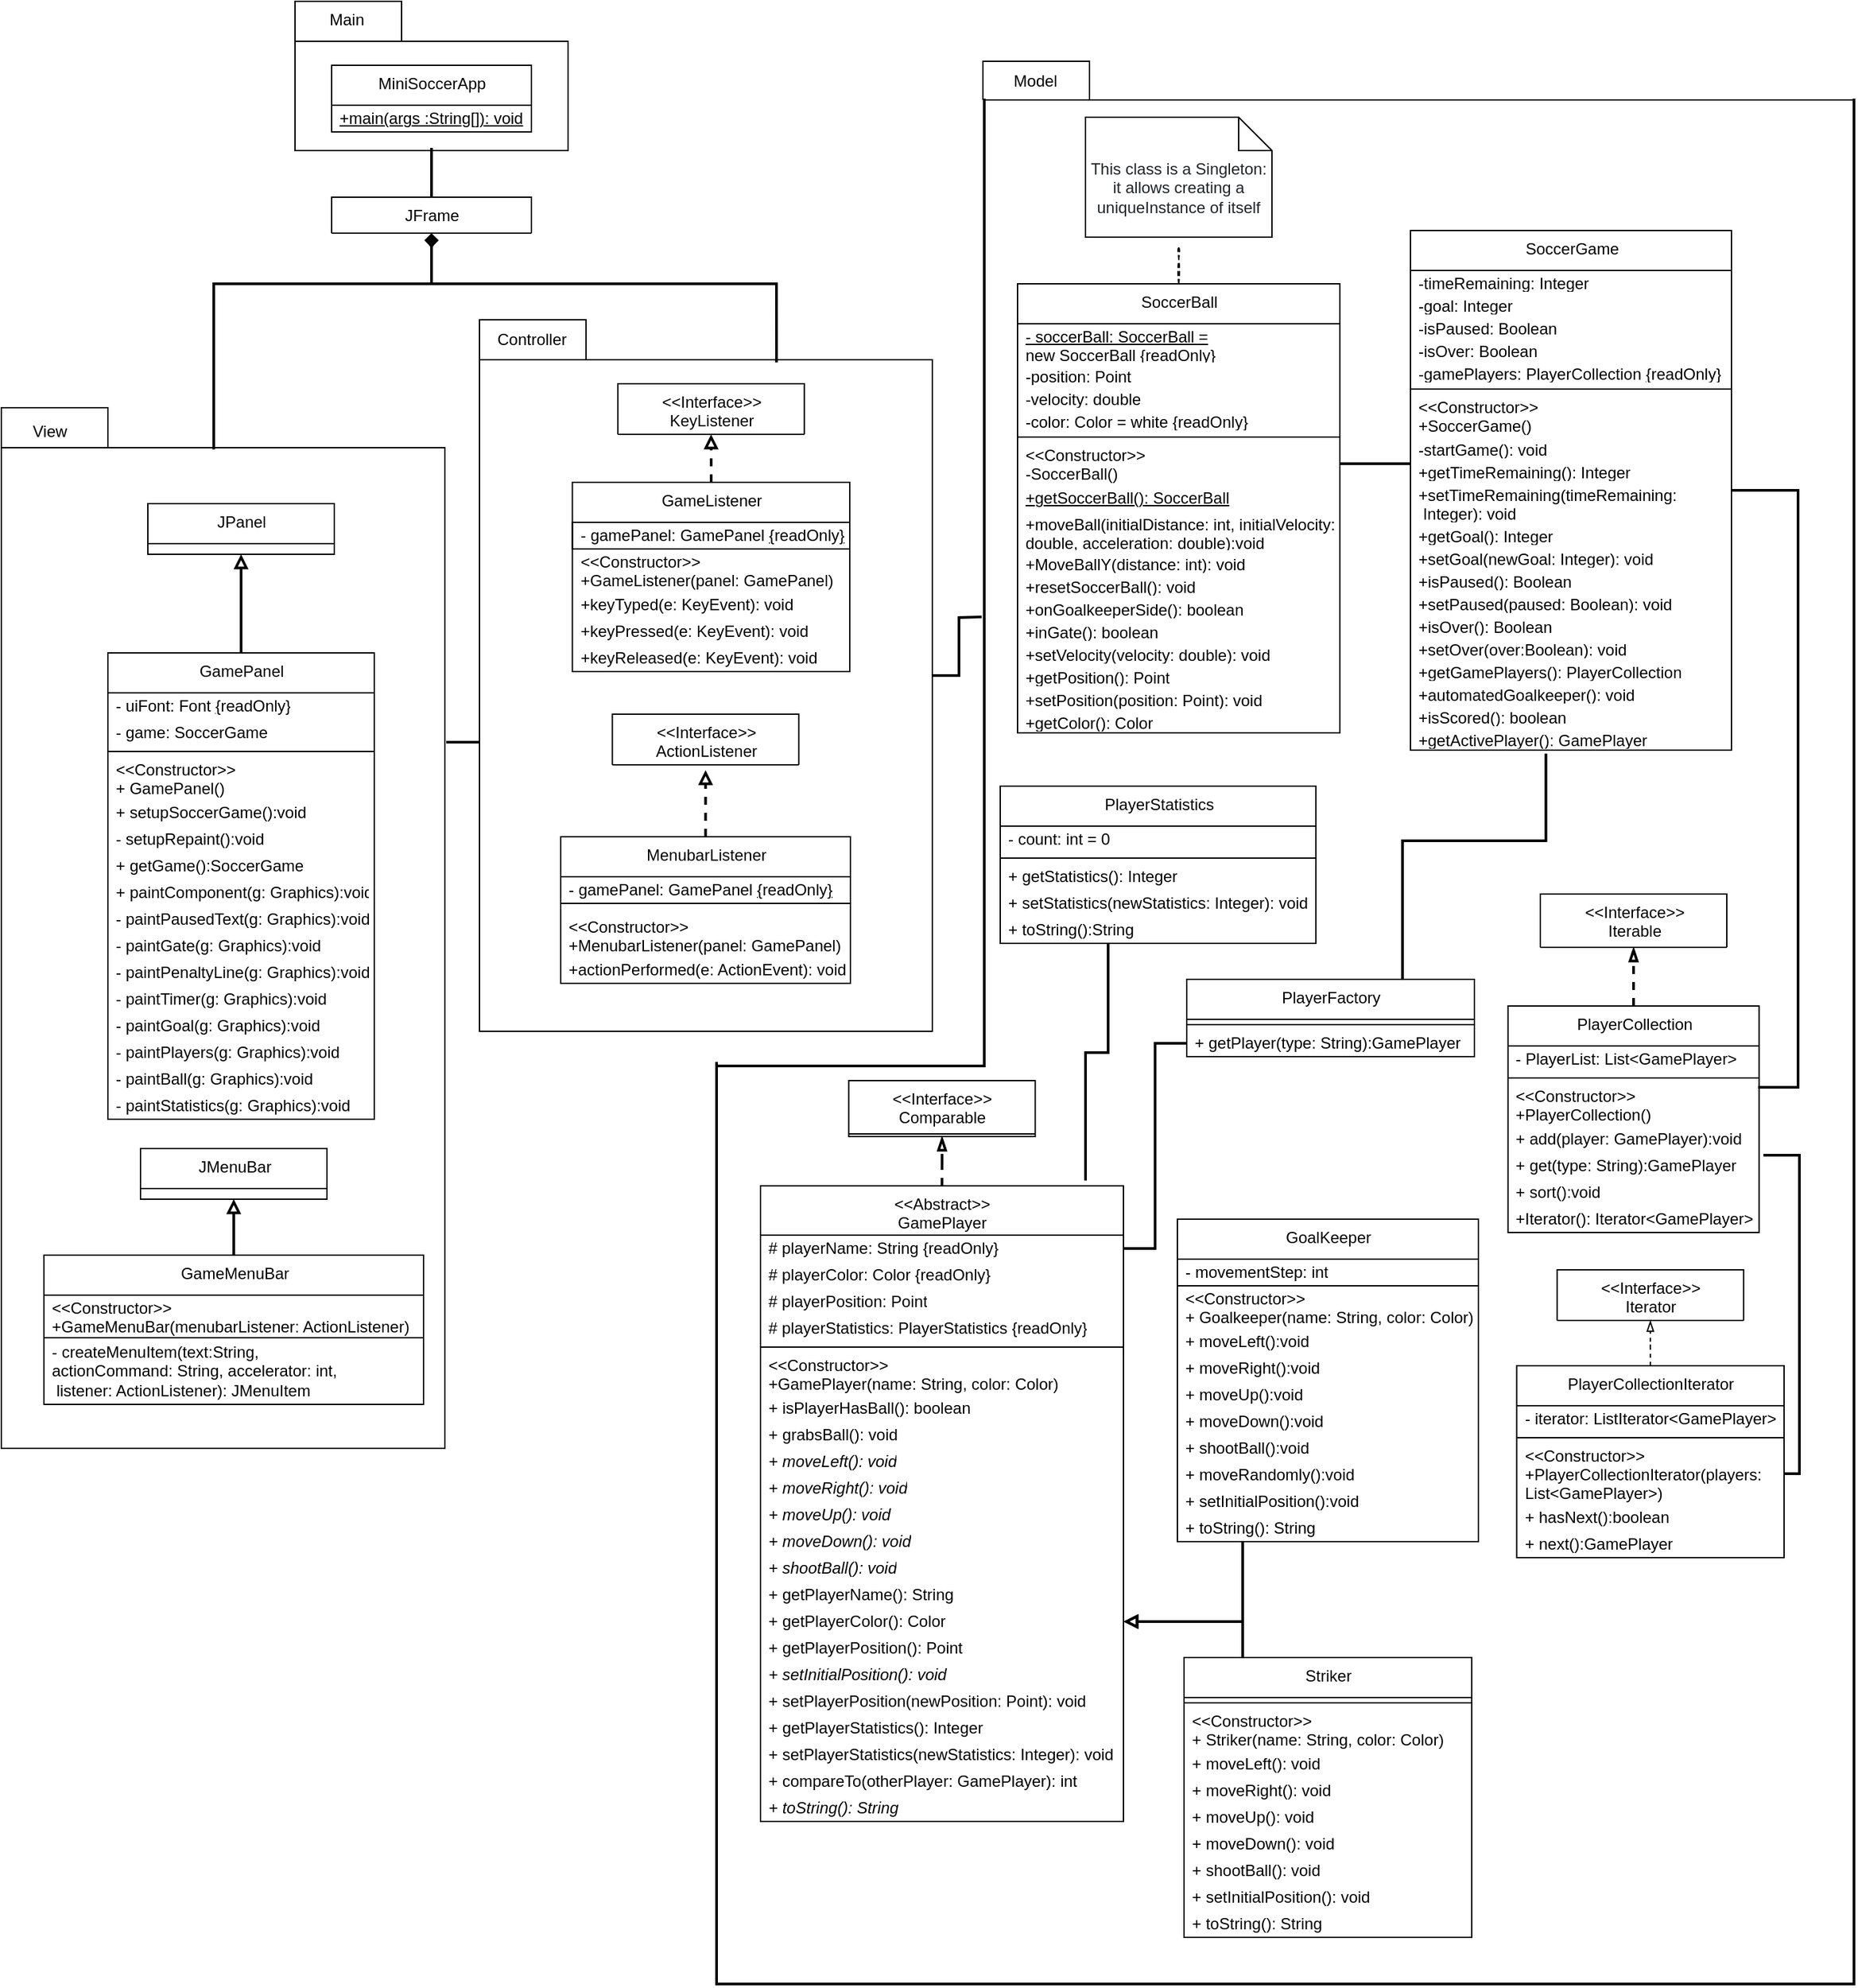 <mxfile version="15.7.0" type="device"><diagram id="M9_Y6eJo72a2D9YSkRky" name="Page-1"><mxGraphModel dx="916" dy="787" grid="0" gridSize="10" guides="1" tooltips="1" connect="1" arrows="1" fold="1" page="0" pageScale="1" pageWidth="850" pageHeight="1100" math="0" shadow="0"><root><mxCell id="0"/><mxCell id="1" parent="0"/><mxCell id="U3ejUCYZ4DHuvYuuj-Lv-1" value="" style="shape=folder;fontStyle=1;tabWidth=80;tabHeight=30;tabPosition=left;html=1;boundedLbl=1;labelBackgroundColor=default;fontColor=default;strokeColor=default;fillColor=default;" parent="1" vertex="1"><mxGeometry x="224.5" y="147" width="205" height="112" as="geometry"/></mxCell><mxCell id="U3ejUCYZ4DHuvYuuj-Lv-2" value="" style="shape=folder;fontStyle=1;tabWidth=80;tabHeight=30;tabPosition=left;html=1;boundedLbl=1;labelBackgroundColor=default;fontColor=default;strokeColor=default;fillColor=default;" parent="1" vertex="1"><mxGeometry x="741" y="192" width="653" height="29" as="geometry"/></mxCell><mxCell id="U3ejUCYZ4DHuvYuuj-Lv-3" value="" style="shape=folder;fontStyle=1;tabWidth=80;tabHeight=30;tabPosition=left;html=1;boundedLbl=1;labelBackgroundColor=default;fontColor=default;strokeColor=default;fillColor=default;" parent="1" vertex="1"><mxGeometry x="4" y="452" width="333" height="781" as="geometry"/></mxCell><mxCell id="U3ejUCYZ4DHuvYuuj-Lv-4" value="" style="edgeStyle=orthogonalEdgeStyle;rounded=0;orthogonalLoop=1;jettySize=auto;html=1;labelBackgroundColor=default;fontColor=default;endArrow=none;endFill=0;strokeColor=default;strokeWidth=2;" parent="1" source="U3ejUCYZ4DHuvYuuj-Lv-6" edge="1"><mxGeometry relative="1" as="geometry"><mxPoint x="338" y="703" as="targetPoint"/><Array as="points"><mxPoint x="338" y="703"/></Array></mxGeometry></mxCell><mxCell id="U3ejUCYZ4DHuvYuuj-Lv-5" style="edgeStyle=orthogonalEdgeStyle;rounded=0;orthogonalLoop=1;jettySize=auto;html=1;labelBackgroundColor=default;fontColor=default;endArrow=none;endFill=0;strokeColor=default;strokeWidth=2;" parent="1" source="U3ejUCYZ4DHuvYuuj-Lv-6" edge="1"><mxGeometry relative="1" as="geometry"><mxPoint x="740" y="609" as="targetPoint"/></mxGeometry></mxCell><mxCell id="U3ejUCYZ4DHuvYuuj-Lv-6" value="" style="shape=folder;fontStyle=1;tabWidth=80;tabHeight=30;tabPosition=left;html=1;boundedLbl=1;labelBackgroundColor=default;fontColor=default;strokeColor=default;fillColor=default;" parent="1" vertex="1"><mxGeometry x="363" y="386" width="340" height="534" as="geometry"/></mxCell><mxCell id="U3ejUCYZ4DHuvYuuj-Lv-7" style="edgeStyle=orthogonalEdgeStyle;rounded=0;orthogonalLoop=1;jettySize=auto;html=1;entryX=0.5;entryY=1;entryDx=0;entryDy=0;fontColor=default;endArrow=block;endFill=0;strokeColor=default;labelBackgroundColor=default;strokeWidth=2;" parent="1" source="U3ejUCYZ4DHuvYuuj-Lv-8" target="U3ejUCYZ4DHuvYuuj-Lv-45" edge="1"><mxGeometry relative="1" as="geometry"/></mxCell><mxCell id="U3ejUCYZ4DHuvYuuj-Lv-8" value="GameMenuBar" style="swimlane;fontStyle=0;align=center;verticalAlign=top;childLayout=stackLayout;horizontal=1;startSize=30;horizontalStack=0;resizeParent=1;resizeParentMax=0;resizeLast=0;collapsible=0;marginBottom=0;html=1;fillColor=default;strokeColor=default;fontColor=default;labelBackgroundColor=default;" parent="1" vertex="1"><mxGeometry x="36" y="1088" width="285" height="112" as="geometry"/></mxCell><mxCell id="U3ejUCYZ4DHuvYuuj-Lv-9" value="&amp;lt;&amp;lt;Constructor&amp;gt;&amp;gt;&lt;br&gt;+GameMenuBar(menubarListener: ActionListener)" style="text;html=1;strokeColor=default;fillColor=none;align=left;verticalAlign=middle;spacingLeft=4;spacingRight=4;overflow=hidden;rotatable=0;points=[[0,0.5],[1,0.5]];portConstraint=eastwest;fontColor=default;labelBackgroundColor=default;" parent="U3ejUCYZ4DHuvYuuj-Lv-8" vertex="1"><mxGeometry y="30" width="285" height="32" as="geometry"/></mxCell><mxCell id="U3ejUCYZ4DHuvYuuj-Lv-10" value="- createMenuItem(text:String, &lt;br&gt;actionCommand: String, accelerator: int,&lt;br&gt;&amp;nbsp;listener: ActionListener): JMenuItem" style="text;html=1;strokeColor=default;fillColor=none;align=left;verticalAlign=middle;spacingLeft=4;spacingRight=4;overflow=hidden;rotatable=0;points=[[0,0.5],[1,0.5]];portConstraint=eastwest;labelBackgroundColor=default;fontColor=default;" parent="U3ejUCYZ4DHuvYuuj-Lv-8" vertex="1"><mxGeometry y="62" width="285" height="50" as="geometry"/></mxCell><mxCell id="U3ejUCYZ4DHuvYuuj-Lv-11" style="edgeStyle=orthogonalEdgeStyle;rounded=0;orthogonalLoop=1;jettySize=auto;html=1;entryX=0.5;entryY=1;entryDx=0;entryDy=0;labelBackgroundColor=default;fontColor=default;endArrow=block;endFill=0;strokeColor=default;strokeWidth=2;" parent="1" source="U3ejUCYZ4DHuvYuuj-Lv-12" target="U3ejUCYZ4DHuvYuuj-Lv-46" edge="1"><mxGeometry relative="1" as="geometry"/></mxCell><mxCell id="U3ejUCYZ4DHuvYuuj-Lv-12" value="GamePanel" style="swimlane;fontStyle=0;align=center;verticalAlign=top;childLayout=stackLayout;horizontal=1;startSize=30;horizontalStack=0;resizeParent=1;resizeParentMax=0;resizeLast=0;collapsible=0;marginBottom=0;html=1;fillColor=default;strokeColor=default;fontColor=default;labelBackgroundColor=default;" parent="1" vertex="1"><mxGeometry x="84" y="636" width="200" height="350" as="geometry"/></mxCell><mxCell id="U3ejUCYZ4DHuvYuuj-Lv-13" value="- uiFont: Font&amp;nbsp;&lt;u&gt;{&lt;/u&gt;readOnly&lt;u&gt;}&lt;/u&gt;" style="text;html=1;strokeColor=none;fillColor=none;align=left;verticalAlign=middle;spacingLeft=4;spacingRight=4;overflow=hidden;rotatable=0;points=[[0,0.5],[1,0.5]];portConstraint=eastwest;fontColor=default;labelBackgroundColor=default;" parent="U3ejUCYZ4DHuvYuuj-Lv-12" vertex="1"><mxGeometry y="30" width="200" height="20" as="geometry"/></mxCell><mxCell id="U3ejUCYZ4DHuvYuuj-Lv-14" value="- game: SoccerGame" style="text;html=1;strokeColor=none;fillColor=none;align=left;verticalAlign=middle;spacingLeft=4;spacingRight=4;overflow=hidden;rotatable=0;points=[[0,0.5],[1,0.5]];portConstraint=eastwest;fontColor=default;labelBackgroundColor=default;" parent="U3ejUCYZ4DHuvYuuj-Lv-12" vertex="1"><mxGeometry y="50" width="200" height="20" as="geometry"/></mxCell><mxCell id="U3ejUCYZ4DHuvYuuj-Lv-15" value="" style="line;strokeWidth=1;fillColor=none;align=left;verticalAlign=middle;spacingTop=-1;spacingLeft=3;spacingRight=3;rotatable=0;labelPosition=right;points=[];portConstraint=eastwest;strokeColor=default;labelBackgroundColor=default;fontColor=default;" parent="U3ejUCYZ4DHuvYuuj-Lv-12" vertex="1"><mxGeometry y="70" width="200" height="8" as="geometry"/></mxCell><mxCell id="U3ejUCYZ4DHuvYuuj-Lv-16" value="&amp;lt;&amp;lt;Constructor&amp;gt;&amp;gt;&lt;br&gt;+ GamePanel()" style="text;html=1;strokeColor=none;fillColor=none;align=left;verticalAlign=middle;spacingLeft=4;spacingRight=4;overflow=hidden;rotatable=0;points=[[0,0.5],[1,0.5]];portConstraint=eastwest;fontColor=default;labelBackgroundColor=default;" parent="U3ejUCYZ4DHuvYuuj-Lv-12" vertex="1"><mxGeometry y="78" width="200" height="32" as="geometry"/></mxCell><mxCell id="U3ejUCYZ4DHuvYuuj-Lv-17" value="+ setupSoccerGame():void" style="text;html=1;strokeColor=none;fillColor=none;align=left;verticalAlign=middle;spacingLeft=4;spacingRight=4;overflow=hidden;rotatable=0;points=[[0,0.5],[1,0.5]];portConstraint=eastwest;fontColor=default;labelBackgroundColor=default;" parent="U3ejUCYZ4DHuvYuuj-Lv-12" vertex="1"><mxGeometry y="110" width="200" height="20" as="geometry"/></mxCell><mxCell id="U3ejUCYZ4DHuvYuuj-Lv-18" value="- setupRepaint():void" style="text;html=1;strokeColor=none;fillColor=none;align=left;verticalAlign=middle;spacingLeft=4;spacingRight=4;overflow=hidden;rotatable=0;points=[[0,0.5],[1,0.5]];portConstraint=eastwest;fontColor=default;labelBackgroundColor=default;" parent="U3ejUCYZ4DHuvYuuj-Lv-12" vertex="1"><mxGeometry y="130" width="200" height="20" as="geometry"/></mxCell><mxCell id="U3ejUCYZ4DHuvYuuj-Lv-19" value="+ getGame():SoccerGame" style="text;html=1;strokeColor=none;fillColor=none;align=left;verticalAlign=middle;spacingLeft=4;spacingRight=4;overflow=hidden;rotatable=0;points=[[0,0.5],[1,0.5]];portConstraint=eastwest;fontColor=default;labelBackgroundColor=default;" parent="U3ejUCYZ4DHuvYuuj-Lv-12" vertex="1"><mxGeometry y="150" width="200" height="20" as="geometry"/></mxCell><mxCell id="U3ejUCYZ4DHuvYuuj-Lv-20" value="+ paintComponent(g: Graphics):void" style="text;html=1;strokeColor=none;fillColor=none;align=left;verticalAlign=middle;spacingLeft=4;spacingRight=4;overflow=hidden;rotatable=0;points=[[0,0.5],[1,0.5]];portConstraint=eastwest;fontColor=default;labelBackgroundColor=default;" parent="U3ejUCYZ4DHuvYuuj-Lv-12" vertex="1"><mxGeometry y="170" width="200" height="20" as="geometry"/></mxCell><mxCell id="U3ejUCYZ4DHuvYuuj-Lv-21" value="- paintPausedText(g: Graphics):void" style="text;html=1;strokeColor=none;fillColor=none;align=left;verticalAlign=middle;spacingLeft=4;spacingRight=4;overflow=hidden;rotatable=0;points=[[0,0.5],[1,0.5]];portConstraint=eastwest;fontColor=default;labelBackgroundColor=default;" parent="U3ejUCYZ4DHuvYuuj-Lv-12" vertex="1"><mxGeometry y="190" width="200" height="20" as="geometry"/></mxCell><mxCell id="U3ejUCYZ4DHuvYuuj-Lv-22" value="- paintGate(g: Graphics):void" style="text;html=1;strokeColor=none;fillColor=none;align=left;verticalAlign=middle;spacingLeft=4;spacingRight=4;overflow=hidden;rotatable=0;points=[[0,0.5],[1,0.5]];portConstraint=eastwest;fontColor=default;labelBackgroundColor=default;" parent="U3ejUCYZ4DHuvYuuj-Lv-12" vertex="1"><mxGeometry y="210" width="200" height="20" as="geometry"/></mxCell><mxCell id="U3ejUCYZ4DHuvYuuj-Lv-23" value="- paintPenaltyLine(g: Graphics):void" style="text;html=1;strokeColor=none;fillColor=none;align=left;verticalAlign=middle;spacingLeft=4;spacingRight=4;overflow=hidden;rotatable=0;points=[[0,0.5],[1,0.5]];portConstraint=eastwest;fontColor=default;labelBackgroundColor=default;" parent="U3ejUCYZ4DHuvYuuj-Lv-12" vertex="1"><mxGeometry y="230" width="200" height="20" as="geometry"/></mxCell><mxCell id="U3ejUCYZ4DHuvYuuj-Lv-24" value="- paintTimer(g: Graphics):void" style="text;html=1;strokeColor=none;fillColor=none;align=left;verticalAlign=middle;spacingLeft=4;spacingRight=4;overflow=hidden;rotatable=0;points=[[0,0.5],[1,0.5]];portConstraint=eastwest;fontColor=default;labelBackgroundColor=default;" parent="U3ejUCYZ4DHuvYuuj-Lv-12" vertex="1"><mxGeometry y="250" width="200" height="20" as="geometry"/></mxCell><mxCell id="U3ejUCYZ4DHuvYuuj-Lv-25" value="- paintGoal(g: Graphics):void" style="text;html=1;strokeColor=none;fillColor=none;align=left;verticalAlign=middle;spacingLeft=4;spacingRight=4;overflow=hidden;rotatable=0;points=[[0,0.5],[1,0.5]];portConstraint=eastwest;fontColor=default;labelBackgroundColor=default;" parent="U3ejUCYZ4DHuvYuuj-Lv-12" vertex="1"><mxGeometry y="270" width="200" height="20" as="geometry"/></mxCell><mxCell id="U3ejUCYZ4DHuvYuuj-Lv-26" value="- paintPlayers(g: Graphics):void" style="text;html=1;strokeColor=none;fillColor=none;align=left;verticalAlign=middle;spacingLeft=4;spacingRight=4;overflow=hidden;rotatable=0;points=[[0,0.5],[1,0.5]];portConstraint=eastwest;fontColor=default;labelBackgroundColor=default;" parent="U3ejUCYZ4DHuvYuuj-Lv-12" vertex="1"><mxGeometry y="290" width="200" height="20" as="geometry"/></mxCell><mxCell id="U3ejUCYZ4DHuvYuuj-Lv-27" value="- paintBall(g: Graphics):void" style="text;html=1;strokeColor=none;fillColor=none;align=left;verticalAlign=middle;spacingLeft=4;spacingRight=4;overflow=hidden;rotatable=0;points=[[0,0.5],[1,0.5]];portConstraint=eastwest;fontColor=default;labelBackgroundColor=default;" parent="U3ejUCYZ4DHuvYuuj-Lv-12" vertex="1"><mxGeometry y="310" width="200" height="20" as="geometry"/></mxCell><mxCell id="U3ejUCYZ4DHuvYuuj-Lv-28" value="- paintStatistics(g: Graphics):void" style="text;html=1;strokeColor=none;fillColor=none;align=left;verticalAlign=middle;spacingLeft=4;spacingRight=4;overflow=hidden;rotatable=0;points=[[0,0.5],[1,0.5]];portConstraint=eastwest;fontColor=default;labelBackgroundColor=default;" parent="U3ejUCYZ4DHuvYuuj-Lv-12" vertex="1"><mxGeometry y="330" width="200" height="20" as="geometry"/></mxCell><mxCell id="U3ejUCYZ4DHuvYuuj-Lv-29" style="edgeStyle=orthogonalEdgeStyle;rounded=0;orthogonalLoop=1;jettySize=auto;html=1;entryX=0.5;entryY=1;entryDx=0;entryDy=0;labelBackgroundColor=default;fontColor=default;endArrow=block;endFill=0;strokeColor=default;dashed=1;strokeWidth=2;" parent="1" source="U3ejUCYZ4DHuvYuuj-Lv-30" target="U3ejUCYZ4DHuvYuuj-Lv-47" edge="1"><mxGeometry relative="1" as="geometry"/></mxCell><mxCell id="U3ejUCYZ4DHuvYuuj-Lv-30" value="GameListener" style="swimlane;fontStyle=0;align=center;verticalAlign=top;childLayout=stackLayout;horizontal=1;startSize=30;horizontalStack=0;resizeParent=1;resizeParentMax=0;resizeLast=0;collapsible=0;marginBottom=0;html=1;fillColor=default;strokeColor=default;fontColor=default;labelBackgroundColor=default;" parent="1" vertex="1"><mxGeometry x="432.75" y="508" width="208.25" height="142" as="geometry"/></mxCell><mxCell id="U3ejUCYZ4DHuvYuuj-Lv-31" value="- gamePanel: GamePanel&amp;nbsp;&lt;u&gt;{&lt;/u&gt;readOnly&lt;u&gt;}&lt;/u&gt;" style="text;html=1;strokeColor=default;fillColor=none;align=left;verticalAlign=middle;spacingLeft=4;spacingRight=4;overflow=hidden;rotatable=0;points=[[0,0.5],[1,0.5]];portConstraint=eastwest;fontColor=default;labelBackgroundColor=default;" parent="U3ejUCYZ4DHuvYuuj-Lv-30" vertex="1"><mxGeometry y="30" width="208.25" height="20" as="geometry"/></mxCell><mxCell id="U3ejUCYZ4DHuvYuuj-Lv-32" value="&amp;lt;&amp;lt;Constructor&amp;gt;&amp;gt;&lt;br&gt;+GameListener(panel: GamePanel)" style="text;html=1;strokeColor=none;fillColor=none;align=left;verticalAlign=middle;spacingLeft=4;spacingRight=4;overflow=hidden;rotatable=0;points=[[0,0.5],[1,0.5]];portConstraint=eastwest;fontColor=default;labelBackgroundColor=default;" parent="U3ejUCYZ4DHuvYuuj-Lv-30" vertex="1"><mxGeometry y="50" width="208.25" height="32" as="geometry"/></mxCell><mxCell id="U3ejUCYZ4DHuvYuuj-Lv-33" value="+keyTyped(e: KeyEvent): void" style="text;html=1;strokeColor=none;fillColor=none;align=left;verticalAlign=middle;spacingLeft=4;spacingRight=4;overflow=hidden;rotatable=0;points=[[0,0.5],[1,0.5]];portConstraint=eastwest;fontColor=default;labelBackgroundColor=default;" parent="U3ejUCYZ4DHuvYuuj-Lv-30" vertex="1"><mxGeometry y="82" width="208.25" height="20" as="geometry"/></mxCell><mxCell id="U3ejUCYZ4DHuvYuuj-Lv-34" value="+keyPressed(e: KeyEvent): void" style="text;html=1;strokeColor=none;fillColor=none;align=left;verticalAlign=middle;spacingLeft=4;spacingRight=4;overflow=hidden;rotatable=0;points=[[0,0.5],[1,0.5]];portConstraint=eastwest;fontColor=default;labelBackgroundColor=default;" parent="U3ejUCYZ4DHuvYuuj-Lv-30" vertex="1"><mxGeometry y="102" width="208.25" height="20" as="geometry"/></mxCell><mxCell id="U3ejUCYZ4DHuvYuuj-Lv-35" value="+keyReleased(e: KeyEvent): void" style="text;html=1;strokeColor=none;fillColor=none;align=left;verticalAlign=middle;spacingLeft=4;spacingRight=4;overflow=hidden;rotatable=0;points=[[0,0.5],[1,0.5]];portConstraint=eastwest;fontColor=default;labelBackgroundColor=default;" parent="U3ejUCYZ4DHuvYuuj-Lv-30" vertex="1"><mxGeometry y="122" width="208.25" height="20" as="geometry"/></mxCell><mxCell id="U3ejUCYZ4DHuvYuuj-Lv-36" style="edgeStyle=orthogonalEdgeStyle;rounded=0;orthogonalLoop=1;jettySize=auto;html=1;dashed=1;labelBackgroundColor=default;fontColor=default;endArrow=block;endFill=0;strokeColor=default;strokeWidth=2;" parent="1" source="U3ejUCYZ4DHuvYuuj-Lv-37" edge="1"><mxGeometry relative="1" as="geometry"><mxPoint x="532.75" y="724" as="targetPoint"/></mxGeometry></mxCell><mxCell id="U3ejUCYZ4DHuvYuuj-Lv-37" value="MenubarListener" style="swimlane;fontStyle=0;align=center;verticalAlign=top;childLayout=stackLayout;horizontal=1;startSize=30;horizontalStack=0;resizeParent=1;resizeParentMax=0;resizeLast=0;collapsible=0;marginBottom=0;html=1;fillColor=default;strokeColor=default;fontColor=default;labelBackgroundColor=default;" parent="1" vertex="1"><mxGeometry x="424" y="774" width="217.5" height="110" as="geometry"/></mxCell><mxCell id="U3ejUCYZ4DHuvYuuj-Lv-38" value="- gamePanel: GamePanel&amp;nbsp;&lt;u&gt;{&lt;/u&gt;readOnly&lt;u&gt;}&lt;/u&gt;" style="text;html=1;strokeColor=default;fillColor=none;align=left;verticalAlign=middle;spacingLeft=4;spacingRight=4;overflow=hidden;rotatable=0;points=[[0,0.5],[1,0.5]];portConstraint=eastwest;fontColor=default;labelBackgroundColor=default;" parent="U3ejUCYZ4DHuvYuuj-Lv-37" vertex="1"><mxGeometry y="30" width="217.5" height="20" as="geometry"/></mxCell><mxCell id="U3ejUCYZ4DHuvYuuj-Lv-39" value="" style="line;strokeWidth=1;fillColor=none;align=left;verticalAlign=middle;spacingTop=-1;spacingLeft=3;spacingRight=3;rotatable=0;labelPosition=right;points=[];portConstraint=eastwest;strokeColor=none;labelBackgroundColor=default;fontColor=default;" parent="U3ejUCYZ4DHuvYuuj-Lv-37" vertex="1"><mxGeometry y="50" width="217.5" height="8" as="geometry"/></mxCell><mxCell id="U3ejUCYZ4DHuvYuuj-Lv-40" value="&amp;lt;&amp;lt;Constructor&amp;gt;&amp;gt;&lt;br&gt;+MenubarListener(panel: GamePanel)" style="text;html=1;strokeColor=none;fillColor=none;align=left;verticalAlign=middle;spacingLeft=4;spacingRight=4;overflow=hidden;rotatable=0;points=[[0,0.5],[1,0.5]];portConstraint=eastwest;fontColor=default;labelBackgroundColor=default;" parent="U3ejUCYZ4DHuvYuuj-Lv-37" vertex="1"><mxGeometry y="58" width="217.5" height="32" as="geometry"/></mxCell><mxCell id="U3ejUCYZ4DHuvYuuj-Lv-41" value="+actionPerformed(e: ActionEvent): void" style="text;html=1;strokeColor=none;fillColor=none;align=left;verticalAlign=middle;spacingLeft=4;spacingRight=4;overflow=hidden;rotatable=0;points=[[0,0.5],[1,0.5]];portConstraint=eastwest;fontColor=default;labelBackgroundColor=default;" parent="U3ejUCYZ4DHuvYuuj-Lv-37" vertex="1"><mxGeometry y="90" width="217.5" height="20" as="geometry"/></mxCell><mxCell id="U3ejUCYZ4DHuvYuuj-Lv-42" style="edgeStyle=orthogonalEdgeStyle;rounded=0;orthogonalLoop=1;jettySize=auto;html=1;entryX=0.5;entryY=0;entryDx=0;entryDy=0;labelBackgroundColor=default;fontColor=default;endArrow=none;endFill=0;strokeColor=default;strokeWidth=2;" parent="1" target="U3ejUCYZ4DHuvYuuj-Lv-170" edge="1"><mxGeometry relative="1" as="geometry"><mxPoint x="327" y="257" as="sourcePoint"/></mxGeometry></mxCell><mxCell id="U3ejUCYZ4DHuvYuuj-Lv-43" value="MiniSoccerApp" style="swimlane;fontStyle=0;align=center;verticalAlign=top;childLayout=stackLayout;horizontal=1;startSize=30;horizontalStack=0;resizeParent=1;resizeParentMax=0;resizeLast=0;collapsible=0;marginBottom=0;html=1;fillColor=default;strokeColor=default;fontColor=default;labelBackgroundColor=default;" parent="1" vertex="1"><mxGeometry x="252" y="195" width="150" height="50" as="geometry"/></mxCell><mxCell id="U3ejUCYZ4DHuvYuuj-Lv-44" value="&lt;u&gt;+main(args :String[]): void&lt;/u&gt;" style="text;html=1;strokeColor=default;fillColor=default;align=left;verticalAlign=middle;spacingLeft=4;spacingRight=4;overflow=hidden;rotatable=0;points=[[0,0.5],[1,0.5]];portConstraint=eastwest;fontColor=default;labelBackgroundColor=default;" parent="U3ejUCYZ4DHuvYuuj-Lv-43" vertex="1"><mxGeometry y="30" width="150" height="20" as="geometry"/></mxCell><mxCell id="U3ejUCYZ4DHuvYuuj-Lv-45" value="JMenuBar" style="swimlane;fontStyle=0;align=center;verticalAlign=top;childLayout=stackLayout;horizontal=1;startSize=30;horizontalStack=0;resizeParent=1;resizeParentMax=0;resizeLast=0;collapsible=0;marginBottom=0;html=1;fillColor=default;strokeColor=default;fontColor=default;labelBackgroundColor=default;" parent="1" vertex="1"><mxGeometry x="108.5" y="1008" width="140" height="38" as="geometry"/></mxCell><mxCell id="U3ejUCYZ4DHuvYuuj-Lv-46" value="JPanel" style="swimlane;fontStyle=0;align=center;verticalAlign=top;childLayout=stackLayout;horizontal=1;startSize=30;horizontalStack=0;resizeParent=1;resizeParentMax=0;resizeLast=0;collapsible=0;marginBottom=0;html=1;fillColor=default;strokeColor=default;fontColor=default;labelBackgroundColor=default;" parent="1" vertex="1"><mxGeometry x="114" y="524" width="140" height="38" as="geometry"/></mxCell><mxCell id="U3ejUCYZ4DHuvYuuj-Lv-47" value="&amp;lt;&amp;lt;Interface&amp;gt;&amp;gt;&lt;br&gt;KeyListener" style="swimlane;fontStyle=0;align=center;verticalAlign=top;childLayout=stackLayout;horizontal=1;startSize=38;horizontalStack=0;resizeParent=1;resizeParentMax=0;resizeLast=0;collapsible=0;marginBottom=0;html=1;fillColor=default;strokeColor=default;fontColor=default;labelBackgroundColor=default;" parent="1" vertex="1"><mxGeometry x="466.88" y="434" width="140" height="38" as="geometry"/></mxCell><mxCell id="U3ejUCYZ4DHuvYuuj-Lv-48" value="&amp;lt;&amp;lt;Interface&amp;gt;&amp;gt;&lt;br&gt;ActionListener" style="swimlane;fontStyle=0;align=center;verticalAlign=top;childLayout=stackLayout;horizontal=1;startSize=38;horizontalStack=0;resizeParent=1;resizeParentMax=0;resizeLast=0;collapsible=0;marginBottom=0;html=1;fillColor=default;strokeColor=default;fontColor=default;labelBackgroundColor=default;" parent="1" vertex="1"><mxGeometry x="462.75" y="682" width="140" height="38" as="geometry"/></mxCell><mxCell id="U3ejUCYZ4DHuvYuuj-Lv-49" value="" style="edgeStyle=orthogonalEdgeStyle;rounded=0;orthogonalLoop=1;jettySize=auto;html=1;dashed=1;labelBackgroundColor=default;fontColor=default;endArrow=blockThin;endFill=0;strokeColor=default;exitX=0.5;exitY=0;exitDx=0;exitDy=0;strokeWidth=2;" parent="1" source="U3ejUCYZ4DHuvYuuj-Lv-143" target="U3ejUCYZ4DHuvYuuj-Lv-50" edge="1"><mxGeometry relative="1" as="geometry"/></mxCell><mxCell id="U3ejUCYZ4DHuvYuuj-Lv-50" value="&amp;lt;&amp;lt;Interface&amp;gt;&amp;gt;&lt;br&gt;Comparable" style="swimlane;fontStyle=0;align=center;verticalAlign=top;childLayout=stackLayout;horizontal=1;startSize=40;horizontalStack=0;resizeParent=1;resizeParentMax=0;resizeLast=0;collapsible=0;marginBottom=0;html=1;fillColor=default;strokeColor=default;fontColor=default;labelBackgroundColor=default;" parent="1" vertex="1"><mxGeometry x="640.25" y="957" width="140" height="42" as="geometry"/></mxCell><mxCell id="U3ejUCYZ4DHuvYuuj-Lv-51" value="" style="edgeStyle=orthogonalEdgeStyle;rounded=0;orthogonalLoop=1;jettySize=auto;html=1;dashed=1;labelBackgroundColor=default;fontColor=default;endArrow=blockThin;endFill=0;strokeColor=default;exitX=0.5;exitY=0;exitDx=0;exitDy=0;strokeWidth=2;" parent="1" source="U3ejUCYZ4DHuvYuuj-Lv-102" target="U3ejUCYZ4DHuvYuuj-Lv-52" edge="1"><mxGeometry relative="1" as="geometry"/></mxCell><mxCell id="U3ejUCYZ4DHuvYuuj-Lv-52" value="&amp;lt;&amp;lt;Interface&amp;gt;&amp;gt;&lt;br&gt;Iterable" style="swimlane;fontStyle=0;align=center;verticalAlign=top;childLayout=stackLayout;horizontal=1;startSize=40;horizontalStack=0;resizeParent=1;resizeParentMax=0;resizeLast=0;collapsible=0;marginBottom=0;html=1;fillColor=default;strokeColor=default;fontColor=default;labelBackgroundColor=default;" parent="1" vertex="1"><mxGeometry x="1159.5" y="817" width="140" height="40" as="geometry"/></mxCell><mxCell id="U3ejUCYZ4DHuvYuuj-Lv-53" value="" style="edgeStyle=orthogonalEdgeStyle;rounded=0;orthogonalLoop=1;jettySize=auto;html=1;dashed=1;labelBackgroundColor=default;fontColor=default;endArrow=blockThin;endFill=0;strokeColor=default;exitX=0.5;exitY=0;exitDx=0;exitDy=0;" parent="1" source="U3ejUCYZ4DHuvYuuj-Lv-110" target="U3ejUCYZ4DHuvYuuj-Lv-54" edge="1"><mxGeometry relative="1" as="geometry"/></mxCell><mxCell id="U3ejUCYZ4DHuvYuuj-Lv-54" value="&amp;lt;&amp;lt;Interface&amp;gt;&amp;gt;&lt;br&gt;Iterator" style="swimlane;fontStyle=0;align=center;verticalAlign=top;childLayout=stackLayout;horizontal=1;startSize=38;horizontalStack=0;resizeParent=1;resizeParentMax=0;resizeLast=0;collapsible=0;marginBottom=0;html=1;fillColor=default;strokeColor=default;fontColor=default;labelBackgroundColor=default;" parent="1" vertex="1"><mxGeometry x="1172.13" y="1099" width="140" height="38" as="geometry"/></mxCell><mxCell id="U3ejUCYZ4DHuvYuuj-Lv-55" value="SoccerBall" style="swimlane;fontStyle=0;align=center;verticalAlign=top;childLayout=stackLayout;horizontal=1;startSize=30;horizontalStack=0;resizeParent=1;resizeParentMax=0;resizeLast=0;collapsible=0;marginBottom=0;html=1;fillColor=default;strokeColor=default;fontColor=default;" parent="1" vertex="1"><mxGeometry x="767" y="359" width="242" height="337" as="geometry"/></mxCell><mxCell id="U3ejUCYZ4DHuvYuuj-Lv-56" value="&lt;u&gt;- soccerBall: SoccerBall =&lt;br&gt;new SoccerBall {readOnly}&lt;/u&gt;" style="text;html=1;strokeColor=none;fillColor=none;align=left;verticalAlign=middle;spacingLeft=4;spacingRight=4;overflow=hidden;rotatable=0;points=[[0,0.5],[1,0.5]];portConstraint=eastwest;fontColor=default;" parent="U3ejUCYZ4DHuvYuuj-Lv-55" vertex="1"><mxGeometry y="30" width="242" height="30" as="geometry"/></mxCell><mxCell id="U3ejUCYZ4DHuvYuuj-Lv-57" value="-position: Point&amp;nbsp;" style="text;html=1;strokeColor=none;fillColor=none;align=left;verticalAlign=middle;spacingLeft=4;spacingRight=4;overflow=hidden;rotatable=0;points=[[0,0.5],[1,0.5]];portConstraint=eastwest;fontColor=default;" parent="U3ejUCYZ4DHuvYuuj-Lv-55" vertex="1"><mxGeometry y="60" width="242" height="17" as="geometry"/></mxCell><mxCell id="U3ejUCYZ4DHuvYuuj-Lv-58" value="-velocity: double" style="text;html=1;strokeColor=none;fillColor=none;align=left;verticalAlign=middle;spacingLeft=4;spacingRight=4;overflow=hidden;rotatable=0;points=[[0,0.5],[1,0.5]];portConstraint=eastwest;fontColor=default;" parent="U3ejUCYZ4DHuvYuuj-Lv-55" vertex="1"><mxGeometry y="77" width="242" height="17" as="geometry"/></mxCell><mxCell id="U3ejUCYZ4DHuvYuuj-Lv-59" value="-color: Color = white&amp;nbsp;&lt;u&gt;{&lt;/u&gt;readOnly&lt;u&gt;}&lt;/u&gt;" style="text;html=1;strokeColor=none;fillColor=none;align=left;verticalAlign=middle;spacingLeft=4;spacingRight=4;overflow=hidden;rotatable=0;points=[[0,0.5],[1,0.5]];portConstraint=eastwest;fontColor=default;" parent="U3ejUCYZ4DHuvYuuj-Lv-55" vertex="1"><mxGeometry y="94" width="242" height="17" as="geometry"/></mxCell><mxCell id="U3ejUCYZ4DHuvYuuj-Lv-60" value="" style="line;strokeWidth=1;fillColor=none;align=left;verticalAlign=middle;spacingTop=-1;spacingLeft=3;spacingRight=3;rotatable=0;labelPosition=right;points=[];portConstraint=eastwest;" parent="U3ejUCYZ4DHuvYuuj-Lv-55" vertex="1"><mxGeometry y="111" width="242" height="8" as="geometry"/></mxCell><mxCell id="U3ejUCYZ4DHuvYuuj-Lv-61" value="&amp;lt;&amp;lt;Constructor&amp;gt;&amp;gt;&lt;br&gt;-SoccerBall()" style="text;html=1;strokeColor=none;fillColor=none;align=left;verticalAlign=middle;spacingLeft=4;spacingRight=4;overflow=hidden;rotatable=0;points=[[0,0.5],[1,0.5]];portConstraint=eastwest;fontColor=default;" parent="U3ejUCYZ4DHuvYuuj-Lv-55" vertex="1"><mxGeometry y="119" width="242" height="32" as="geometry"/></mxCell><mxCell id="U3ejUCYZ4DHuvYuuj-Lv-62" value="&lt;u&gt;+getSoccerBall(): SoccerBall&lt;/u&gt;" style="text;html=1;strokeColor=none;fillColor=none;align=left;verticalAlign=middle;spacingLeft=4;spacingRight=4;overflow=hidden;rotatable=0;points=[[0,0.5],[1,0.5]];portConstraint=eastwest;fontColor=default;" parent="U3ejUCYZ4DHuvYuuj-Lv-55" vertex="1"><mxGeometry y="151" width="242" height="20" as="geometry"/></mxCell><mxCell id="U3ejUCYZ4DHuvYuuj-Lv-63" value="+moveBall(initialDistance: int, initialVelocity: &lt;br&gt;double, acceleration: double):void" style="text;html=1;strokeColor=none;fillColor=none;align=left;verticalAlign=middle;spacingLeft=4;spacingRight=4;overflow=hidden;rotatable=0;points=[[0,0.5],[1,0.5]];portConstraint=eastwest;fontColor=default;" parent="U3ejUCYZ4DHuvYuuj-Lv-55" vertex="1"><mxGeometry y="171" width="242" height="30" as="geometry"/></mxCell><mxCell id="U3ejUCYZ4DHuvYuuj-Lv-64" value="+MoveBallY(distance: int): void" style="text;html=1;strokeColor=none;fillColor=none;align=left;verticalAlign=middle;spacingLeft=4;spacingRight=4;overflow=hidden;rotatable=0;points=[[0,0.5],[1,0.5]];portConstraint=eastwest;fontColor=default;" parent="U3ejUCYZ4DHuvYuuj-Lv-55" vertex="1"><mxGeometry y="201" width="242" height="17" as="geometry"/></mxCell><mxCell id="U3ejUCYZ4DHuvYuuj-Lv-65" value="+resetSoccerBall(): void" style="text;html=1;strokeColor=none;fillColor=none;align=left;verticalAlign=middle;spacingLeft=4;spacingRight=4;overflow=hidden;rotatable=0;points=[[0,0.5],[1,0.5]];portConstraint=eastwest;fontColor=default;" parent="U3ejUCYZ4DHuvYuuj-Lv-55" vertex="1"><mxGeometry y="218" width="242" height="17" as="geometry"/></mxCell><mxCell id="U3ejUCYZ4DHuvYuuj-Lv-66" value="+onGoalkeeperSide(): boolean" style="text;html=1;strokeColor=none;fillColor=none;align=left;verticalAlign=middle;spacingLeft=4;spacingRight=4;overflow=hidden;rotatable=0;points=[[0,0.5],[1,0.5]];portConstraint=eastwest;fontColor=default;" parent="U3ejUCYZ4DHuvYuuj-Lv-55" vertex="1"><mxGeometry y="235" width="242" height="17" as="geometry"/></mxCell><mxCell id="U3ejUCYZ4DHuvYuuj-Lv-67" value="+inGate(): boolean" style="text;html=1;strokeColor=none;fillColor=none;align=left;verticalAlign=middle;spacingLeft=4;spacingRight=4;overflow=hidden;rotatable=0;points=[[0,0.5],[1,0.5]];portConstraint=eastwest;fontColor=default;" parent="U3ejUCYZ4DHuvYuuj-Lv-55" vertex="1"><mxGeometry y="252" width="242" height="17" as="geometry"/></mxCell><mxCell id="U3ejUCYZ4DHuvYuuj-Lv-68" value="+setVelocity(velocity: double): void" style="text;html=1;strokeColor=none;fillColor=none;align=left;verticalAlign=middle;spacingLeft=4;spacingRight=4;overflow=hidden;rotatable=0;points=[[0,0.5],[1,0.5]];portConstraint=eastwest;fontColor=default;" parent="U3ejUCYZ4DHuvYuuj-Lv-55" vertex="1"><mxGeometry y="269" width="242" height="17" as="geometry"/></mxCell><mxCell id="U3ejUCYZ4DHuvYuuj-Lv-69" value="+getPosition(): Point" style="text;html=1;strokeColor=none;fillColor=none;align=left;verticalAlign=middle;spacingLeft=4;spacingRight=4;overflow=hidden;rotatable=0;points=[[0,0.5],[1,0.5]];portConstraint=eastwest;fontColor=default;" parent="U3ejUCYZ4DHuvYuuj-Lv-55" vertex="1"><mxGeometry y="286" width="242" height="17" as="geometry"/></mxCell><mxCell id="U3ejUCYZ4DHuvYuuj-Lv-70" value="+setPosition(position: Point): void" style="text;html=1;strokeColor=none;fillColor=none;align=left;verticalAlign=middle;spacingLeft=4;spacingRight=4;overflow=hidden;rotatable=0;points=[[0,0.5],[1,0.5]];portConstraint=eastwest;fontColor=default;" parent="U3ejUCYZ4DHuvYuuj-Lv-55" vertex="1"><mxGeometry y="303" width="242" height="17" as="geometry"/></mxCell><mxCell id="U3ejUCYZ4DHuvYuuj-Lv-71" value="+getColor(): Color" style="text;html=1;strokeColor=none;fillColor=none;align=left;verticalAlign=middle;spacingLeft=4;spacingRight=4;overflow=hidden;rotatable=0;points=[[0,0.5],[1,0.5]];portConstraint=eastwest;fontColor=default;" parent="U3ejUCYZ4DHuvYuuj-Lv-55" vertex="1"><mxGeometry y="320" width="242" height="17" as="geometry"/></mxCell><mxCell id="U3ejUCYZ4DHuvYuuj-Lv-72" style="edgeStyle=orthogonalEdgeStyle;rounded=0;orthogonalLoop=1;jettySize=auto;html=1;labelBackgroundColor=default;fontColor=default;endArrow=none;endFill=0;strokeColor=default;strokeWidth=2;" parent="1" source="U3ejUCYZ4DHuvYuuj-Lv-74" edge="1"><mxGeometry relative="1" as="geometry"><mxPoint x="1323" y="962" as="targetPoint"/><Array as="points"><mxPoint x="1353" y="514"/><mxPoint x="1353" y="962"/></Array></mxGeometry></mxCell><mxCell id="U3ejUCYZ4DHuvYuuj-Lv-73" value="" style="edgeStyle=orthogonalEdgeStyle;rounded=0;orthogonalLoop=1;jettySize=auto;html=1;labelBackgroundColor=default;fontColor=default;endArrow=none;endFill=0;strokeColor=default;strokeWidth=2;entryX=0;entryY=0;entryDx=653;entryDy=29;entryPerimeter=0;" parent="1" target="U3ejUCYZ4DHuvYuuj-Lv-2" edge="1"><mxGeometry relative="1" as="geometry"><mxPoint x="541" y="943" as="sourcePoint"/><Array as="points"><mxPoint x="541" y="1635"/><mxPoint x="1395" y="1635"/></Array></mxGeometry></mxCell><mxCell id="U3ejUCYZ4DHuvYuuj-Lv-74" value="SoccerGame" style="swimlane;fontStyle=0;align=center;verticalAlign=top;childLayout=stackLayout;horizontal=1;startSize=30;horizontalStack=0;resizeParent=1;resizeParentMax=0;resizeLast=0;collapsible=0;marginBottom=0;html=1;fillColor=default;strokeColor=default;fontColor=default;" parent="1" vertex="1"><mxGeometry x="1062" y="319" width="241" height="390" as="geometry"/></mxCell><mxCell id="U3ejUCYZ4DHuvYuuj-Lv-75" value="-timeRemaining: Integer" style="text;html=1;strokeColor=none;fillColor=none;align=left;verticalAlign=middle;spacingLeft=4;spacingRight=4;overflow=hidden;rotatable=0;points=[[0,0.5],[1,0.5]];portConstraint=eastwest;fontColor=default;" parent="U3ejUCYZ4DHuvYuuj-Lv-74" vertex="1"><mxGeometry y="30" width="241" height="17" as="geometry"/></mxCell><mxCell id="U3ejUCYZ4DHuvYuuj-Lv-76" value="-goal: Integer" style="text;html=1;strokeColor=none;fillColor=none;align=left;verticalAlign=middle;spacingLeft=4;spacingRight=4;overflow=hidden;rotatable=0;points=[[0,0.5],[1,0.5]];portConstraint=eastwest;fontColor=default;" parent="U3ejUCYZ4DHuvYuuj-Lv-74" vertex="1"><mxGeometry y="47" width="241" height="17" as="geometry"/></mxCell><mxCell id="U3ejUCYZ4DHuvYuuj-Lv-77" value="-isPaused: Boolean" style="text;html=1;strokeColor=none;fillColor=none;align=left;verticalAlign=middle;spacingLeft=4;spacingRight=4;overflow=hidden;rotatable=0;points=[[0,0.5],[1,0.5]];portConstraint=eastwest;fontColor=default;" parent="U3ejUCYZ4DHuvYuuj-Lv-74" vertex="1"><mxGeometry y="64" width="241" height="17" as="geometry"/></mxCell><mxCell id="U3ejUCYZ4DHuvYuuj-Lv-78" value="-isOver: Boolean" style="text;html=1;strokeColor=none;fillColor=none;align=left;verticalAlign=middle;spacingLeft=4;spacingRight=4;overflow=hidden;rotatable=0;points=[[0,0.5],[1,0.5]];portConstraint=eastwest;fontColor=default;" parent="U3ejUCYZ4DHuvYuuj-Lv-74" vertex="1"><mxGeometry y="81" width="241" height="17" as="geometry"/></mxCell><mxCell id="U3ejUCYZ4DHuvYuuj-Lv-79" value="-gamePlayers: PlayerCollection&amp;nbsp;&lt;u&gt;{&lt;/u&gt;readOnly&lt;u&gt;}&lt;/u&gt;" style="text;html=1;strokeColor=none;fillColor=none;align=left;verticalAlign=middle;spacingLeft=4;spacingRight=4;overflow=hidden;rotatable=0;points=[[0,0.5],[1,0.5]];portConstraint=eastwest;fontColor=default;" parent="U3ejUCYZ4DHuvYuuj-Lv-74" vertex="1"><mxGeometry y="98" width="241" height="17" as="geometry"/></mxCell><mxCell id="U3ejUCYZ4DHuvYuuj-Lv-80" value="" style="line;strokeWidth=1;fillColor=none;align=left;verticalAlign=middle;spacingTop=-1;spacingLeft=3;spacingRight=3;rotatable=0;labelPosition=right;points=[];portConstraint=eastwest;" parent="U3ejUCYZ4DHuvYuuj-Lv-74" vertex="1"><mxGeometry y="115" width="241" height="8" as="geometry"/></mxCell><mxCell id="U3ejUCYZ4DHuvYuuj-Lv-81" value="&amp;lt;&amp;lt;Constructor&amp;gt;&amp;gt;&lt;br&gt;+SoccerGame()" style="text;html=1;strokeColor=none;fillColor=none;align=left;verticalAlign=middle;spacingLeft=4;spacingRight=4;overflow=hidden;rotatable=0;points=[[0,0.5],[1,0.5]];portConstraint=eastwest;fontColor=default;" parent="U3ejUCYZ4DHuvYuuj-Lv-74" vertex="1"><mxGeometry y="123" width="241" height="32" as="geometry"/></mxCell><mxCell id="U3ejUCYZ4DHuvYuuj-Lv-82" value="-startGame(): void" style="text;html=1;strokeColor=none;fillColor=none;align=left;verticalAlign=middle;spacingLeft=4;spacingRight=4;overflow=hidden;rotatable=0;points=[[0,0.5],[1,0.5]];portConstraint=eastwest;fontColor=default;" parent="U3ejUCYZ4DHuvYuuj-Lv-74" vertex="1"><mxGeometry y="155" width="241" height="17" as="geometry"/></mxCell><mxCell id="U3ejUCYZ4DHuvYuuj-Lv-83" value="+getTimeRemaining(): Integer" style="text;html=1;strokeColor=none;fillColor=none;align=left;verticalAlign=middle;spacingLeft=4;spacingRight=4;overflow=hidden;rotatable=0;points=[[0,0.5],[1,0.5]];portConstraint=eastwest;fontColor=default;" parent="U3ejUCYZ4DHuvYuuj-Lv-74" vertex="1"><mxGeometry y="172" width="241" height="17" as="geometry"/></mxCell><mxCell id="U3ejUCYZ4DHuvYuuj-Lv-84" value="+setTimeRemaining(timeRemaining:&lt;br&gt;&amp;nbsp;Integer): void" style="text;html=1;strokeColor=none;fillColor=none;align=left;verticalAlign=middle;spacingLeft=4;spacingRight=4;overflow=hidden;rotatable=0;points=[[0,0.5],[1,0.5]];portConstraint=eastwest;fontColor=default;" parent="U3ejUCYZ4DHuvYuuj-Lv-74" vertex="1"><mxGeometry y="189" width="241" height="31" as="geometry"/></mxCell><mxCell id="U3ejUCYZ4DHuvYuuj-Lv-85" value="+getGoal(): Integer" style="text;html=1;strokeColor=none;fillColor=none;align=left;verticalAlign=middle;spacingLeft=4;spacingRight=4;overflow=hidden;rotatable=0;points=[[0,0.5],[1,0.5]];portConstraint=eastwest;fontColor=default;" parent="U3ejUCYZ4DHuvYuuj-Lv-74" vertex="1"><mxGeometry y="220" width="241" height="17" as="geometry"/></mxCell><mxCell id="U3ejUCYZ4DHuvYuuj-Lv-86" value="+setGoal(newGoal: Integer): void" style="text;html=1;strokeColor=none;fillColor=none;align=left;verticalAlign=middle;spacingLeft=4;spacingRight=4;overflow=hidden;rotatable=0;points=[[0,0.5],[1,0.5]];portConstraint=eastwest;fontColor=default;" parent="U3ejUCYZ4DHuvYuuj-Lv-74" vertex="1"><mxGeometry y="237" width="241" height="17" as="geometry"/></mxCell><mxCell id="U3ejUCYZ4DHuvYuuj-Lv-87" value="+isPaused(): Boolean" style="text;html=1;strokeColor=none;fillColor=none;align=left;verticalAlign=middle;spacingLeft=4;spacingRight=4;overflow=hidden;rotatable=0;points=[[0,0.5],[1,0.5]];portConstraint=eastwest;fontColor=default;" parent="U3ejUCYZ4DHuvYuuj-Lv-74" vertex="1"><mxGeometry y="254" width="241" height="17" as="geometry"/></mxCell><mxCell id="U3ejUCYZ4DHuvYuuj-Lv-88" value="+setPaused(paused: Boolean): void" style="text;html=1;strokeColor=none;fillColor=none;align=left;verticalAlign=middle;spacingLeft=4;spacingRight=4;overflow=hidden;rotatable=0;points=[[0,0.5],[1,0.5]];portConstraint=eastwest;fontColor=default;" parent="U3ejUCYZ4DHuvYuuj-Lv-74" vertex="1"><mxGeometry y="271" width="241" height="17" as="geometry"/></mxCell><mxCell id="U3ejUCYZ4DHuvYuuj-Lv-89" value="+isOver(): Boolean" style="text;html=1;strokeColor=none;fillColor=none;align=left;verticalAlign=middle;spacingLeft=4;spacingRight=4;overflow=hidden;rotatable=0;points=[[0,0.5],[1,0.5]];portConstraint=eastwest;fontColor=default;" parent="U3ejUCYZ4DHuvYuuj-Lv-74" vertex="1"><mxGeometry y="288" width="241" height="17" as="geometry"/></mxCell><mxCell id="U3ejUCYZ4DHuvYuuj-Lv-90" value="+setOver(over:Boolean): void" style="text;html=1;strokeColor=none;fillColor=none;align=left;verticalAlign=middle;spacingLeft=4;spacingRight=4;overflow=hidden;rotatable=0;points=[[0,0.5],[1,0.5]];portConstraint=eastwest;fontColor=default;" parent="U3ejUCYZ4DHuvYuuj-Lv-74" vertex="1"><mxGeometry y="305" width="241" height="17" as="geometry"/></mxCell><mxCell id="U3ejUCYZ4DHuvYuuj-Lv-91" value="+getGamePlayers(): PlayerCollection" style="text;html=1;strokeColor=none;fillColor=none;align=left;verticalAlign=middle;spacingLeft=4;spacingRight=4;overflow=hidden;rotatable=0;points=[[0,0.5],[1,0.5]];portConstraint=eastwest;fontColor=default;" parent="U3ejUCYZ4DHuvYuuj-Lv-74" vertex="1"><mxGeometry y="322" width="241" height="17" as="geometry"/></mxCell><mxCell id="U3ejUCYZ4DHuvYuuj-Lv-92" value="+automatedGoalkeeper(): void" style="text;html=1;strokeColor=none;fillColor=none;align=left;verticalAlign=middle;spacingLeft=4;spacingRight=4;overflow=hidden;rotatable=0;points=[[0,0.5],[1,0.5]];portConstraint=eastwest;fontColor=default;" parent="U3ejUCYZ4DHuvYuuj-Lv-74" vertex="1"><mxGeometry y="339" width="241" height="17" as="geometry"/></mxCell><mxCell id="U3ejUCYZ4DHuvYuuj-Lv-93" value="+isScored(): boolean" style="text;html=1;strokeColor=none;fillColor=none;align=left;verticalAlign=middle;spacingLeft=4;spacingRight=4;overflow=hidden;rotatable=0;points=[[0,0.5],[1,0.5]];portConstraint=eastwest;fontColor=default;" parent="U3ejUCYZ4DHuvYuuj-Lv-74" vertex="1"><mxGeometry y="356" width="241" height="17" as="geometry"/></mxCell><mxCell id="U3ejUCYZ4DHuvYuuj-Lv-94" value="+getActivePlayer(): GamePlayer" style="text;html=1;strokeColor=none;fillColor=none;align=left;verticalAlign=middle;spacingLeft=4;spacingRight=4;overflow=hidden;rotatable=0;points=[[0,0.5],[1,0.5]];portConstraint=eastwest;fontColor=default;" parent="U3ejUCYZ4DHuvYuuj-Lv-74" vertex="1"><mxGeometry y="373" width="241" height="17" as="geometry"/></mxCell><mxCell id="U3ejUCYZ4DHuvYuuj-Lv-95" style="edgeStyle=orthogonalEdgeStyle;rounded=0;orthogonalLoop=1;jettySize=auto;html=1;labelBackgroundColor=default;fontColor=default;endArrow=none;endFill=0;strokeColor=default;strokeWidth=2;" parent="1" source="U3ejUCYZ4DHuvYuuj-Lv-96" edge="1"><mxGeometry relative="1" as="geometry"><mxPoint x="818" y="1032" as="targetPoint"/><Array as="points"><mxPoint x="835" y="936"/><mxPoint x="818" y="936"/></Array></mxGeometry></mxCell><mxCell id="U3ejUCYZ4DHuvYuuj-Lv-96" value="PlayerStatistics" style="swimlane;fontStyle=0;align=center;verticalAlign=top;childLayout=stackLayout;horizontal=1;startSize=30;horizontalStack=0;resizeParent=1;resizeParentMax=0;resizeLast=0;collapsible=0;marginBottom=0;html=1;fillColor=default;strokeColor=default;fontColor=default;" parent="1" vertex="1"><mxGeometry x="754" y="736" width="237" height="118" as="geometry"/></mxCell><mxCell id="U3ejUCYZ4DHuvYuuj-Lv-97" value="- count: int = 0" style="text;html=1;strokeColor=none;fillColor=none;align=left;verticalAlign=middle;spacingLeft=4;spacingRight=4;overflow=hidden;rotatable=0;points=[[0,0.5],[1,0.5]];portConstraint=eastwest;fontColor=default;" parent="U3ejUCYZ4DHuvYuuj-Lv-96" vertex="1"><mxGeometry y="30" width="237" height="20" as="geometry"/></mxCell><mxCell id="U3ejUCYZ4DHuvYuuj-Lv-98" value="" style="line;strokeWidth=1;fillColor=none;align=left;verticalAlign=middle;spacingTop=-1;spacingLeft=3;spacingRight=3;rotatable=0;labelPosition=right;points=[];portConstraint=eastwest;" parent="U3ejUCYZ4DHuvYuuj-Lv-96" vertex="1"><mxGeometry y="50" width="237" height="8" as="geometry"/></mxCell><mxCell id="U3ejUCYZ4DHuvYuuj-Lv-99" value="+ getStatistics(): Integer" style="text;html=1;strokeColor=none;fillColor=none;align=left;verticalAlign=middle;spacingLeft=4;spacingRight=4;overflow=hidden;rotatable=0;points=[[0,0.5],[1,0.5]];portConstraint=eastwest;fontColor=default;" parent="U3ejUCYZ4DHuvYuuj-Lv-96" vertex="1"><mxGeometry y="58" width="237" height="20" as="geometry"/></mxCell><mxCell id="U3ejUCYZ4DHuvYuuj-Lv-100" value="+ setStatistics(newStatistics: Integer): void" style="text;html=1;strokeColor=none;fillColor=none;align=left;verticalAlign=middle;spacingLeft=4;spacingRight=4;overflow=hidden;rotatable=0;points=[[0,0.5],[1,0.5]];portConstraint=eastwest;fontColor=default;" parent="U3ejUCYZ4DHuvYuuj-Lv-96" vertex="1"><mxGeometry y="78" width="237" height="20" as="geometry"/></mxCell><mxCell id="U3ejUCYZ4DHuvYuuj-Lv-101" value="+ toString():String" style="text;html=1;strokeColor=none;fillColor=none;align=left;verticalAlign=middle;spacingLeft=4;spacingRight=4;overflow=hidden;rotatable=0;points=[[0,0.5],[1,0.5]];portConstraint=eastwest;fontColor=default;" parent="U3ejUCYZ4DHuvYuuj-Lv-96" vertex="1"><mxGeometry y="98" width="237" height="20" as="geometry"/></mxCell><mxCell id="U3ejUCYZ4DHuvYuuj-Lv-102" value="PlayerCollection" style="swimlane;fontStyle=0;align=center;verticalAlign=top;childLayout=stackLayout;horizontal=1;startSize=30;horizontalStack=0;resizeParent=1;resizeParentMax=0;resizeLast=0;collapsible=0;marginBottom=0;html=1;fillColor=default;strokeColor=default;fontColor=default;" parent="1" vertex="1"><mxGeometry x="1135.25" y="901" width="188.5" height="170" as="geometry"/></mxCell><mxCell id="U3ejUCYZ4DHuvYuuj-Lv-103" value="- PlayerList: List&amp;lt;GamePlayer&amp;gt;" style="text;html=1;strokeColor=none;fillColor=none;align=left;verticalAlign=middle;spacingLeft=4;spacingRight=4;overflow=hidden;rotatable=0;points=[[0,0.5],[1,0.5]];portConstraint=eastwest;fontColor=default;" parent="U3ejUCYZ4DHuvYuuj-Lv-102" vertex="1"><mxGeometry y="30" width="188.5" height="20" as="geometry"/></mxCell><mxCell id="U3ejUCYZ4DHuvYuuj-Lv-104" value="" style="line;strokeWidth=1;fillColor=none;align=left;verticalAlign=middle;spacingTop=-1;spacingLeft=3;spacingRight=3;rotatable=0;labelPosition=right;points=[];portConstraint=eastwest;" parent="U3ejUCYZ4DHuvYuuj-Lv-102" vertex="1"><mxGeometry y="50" width="188.5" height="8" as="geometry"/></mxCell><mxCell id="U3ejUCYZ4DHuvYuuj-Lv-105" value="&amp;lt;&amp;lt;Constructor&amp;gt;&amp;gt;&lt;br&gt;+PlayerCollection()" style="text;html=1;strokeColor=none;fillColor=none;align=left;verticalAlign=middle;spacingLeft=4;spacingRight=4;overflow=hidden;rotatable=0;points=[[0,0.5],[1,0.5]];portConstraint=eastwest;fontColor=default;" parent="U3ejUCYZ4DHuvYuuj-Lv-102" vertex="1"><mxGeometry y="58" width="188.5" height="32" as="geometry"/></mxCell><mxCell id="U3ejUCYZ4DHuvYuuj-Lv-106" value="+ add(player: GamePlayer):void" style="text;html=1;strokeColor=none;fillColor=none;align=left;verticalAlign=middle;spacingLeft=4;spacingRight=4;overflow=hidden;rotatable=0;points=[[0,0.5],[1,0.5]];portConstraint=eastwest;fontColor=default;" parent="U3ejUCYZ4DHuvYuuj-Lv-102" vertex="1"><mxGeometry y="90" width="188.5" height="20" as="geometry"/></mxCell><mxCell id="U3ejUCYZ4DHuvYuuj-Lv-107" value="+ get(type: String):GamePlayer" style="text;html=1;strokeColor=none;fillColor=none;align=left;verticalAlign=middle;spacingLeft=4;spacingRight=4;overflow=hidden;rotatable=0;points=[[0,0.5],[1,0.5]];portConstraint=eastwest;fontColor=default;" parent="U3ejUCYZ4DHuvYuuj-Lv-102" vertex="1"><mxGeometry y="110" width="188.5" height="20" as="geometry"/></mxCell><mxCell id="U3ejUCYZ4DHuvYuuj-Lv-108" value="+ sort():void" style="text;html=1;strokeColor=none;fillColor=none;align=left;verticalAlign=middle;spacingLeft=4;spacingRight=4;overflow=hidden;rotatable=0;points=[[0,0.5],[1,0.5]];portConstraint=eastwest;fontColor=default;" parent="U3ejUCYZ4DHuvYuuj-Lv-102" vertex="1"><mxGeometry y="130" width="188.5" height="20" as="geometry"/></mxCell><mxCell id="U3ejUCYZ4DHuvYuuj-Lv-109" value="+Iterator(): Iterator&amp;lt;GamePlayer&amp;gt;" style="text;html=1;strokeColor=none;fillColor=none;align=left;verticalAlign=middle;spacingLeft=4;spacingRight=4;overflow=hidden;rotatable=0;points=[[0,0.5],[1,0.5]];portConstraint=eastwest;fontColor=default;" parent="U3ejUCYZ4DHuvYuuj-Lv-102" vertex="1"><mxGeometry y="150" width="188.5" height="20" as="geometry"/></mxCell><mxCell id="U3ejUCYZ4DHuvYuuj-Lv-110" value="PlayerCollectionIterator" style="swimlane;fontStyle=0;align=center;verticalAlign=top;childLayout=stackLayout;horizontal=1;startSize=30;horizontalStack=0;resizeParent=1;resizeParentMax=0;resizeLast=0;collapsible=0;marginBottom=0;html=1;fillColor=default;strokeColor=default;fontColor=default;" parent="1" vertex="1"><mxGeometry x="1141.76" y="1171" width="200.75" height="144" as="geometry"/></mxCell><mxCell id="U3ejUCYZ4DHuvYuuj-Lv-111" value="- iterator:&amp;nbsp;ListIterator&amp;lt;GamePlayer&amp;gt;" style="text;html=1;strokeColor=none;fillColor=none;align=left;verticalAlign=middle;spacingLeft=4;spacingRight=4;overflow=hidden;rotatable=0;points=[[0,0.5],[1,0.5]];portConstraint=eastwest;fontColor=default;" parent="U3ejUCYZ4DHuvYuuj-Lv-110" vertex="1"><mxGeometry y="30" width="200.75" height="20" as="geometry"/></mxCell><mxCell id="U3ejUCYZ4DHuvYuuj-Lv-112" value="" style="line;strokeWidth=1;fillColor=none;align=left;verticalAlign=middle;spacingTop=-1;spacingLeft=3;spacingRight=3;rotatable=0;labelPosition=right;points=[];portConstraint=eastwest;" parent="U3ejUCYZ4DHuvYuuj-Lv-110" vertex="1"><mxGeometry y="50" width="200.75" height="8" as="geometry"/></mxCell><mxCell id="U3ejUCYZ4DHuvYuuj-Lv-113" value="&amp;lt;&amp;lt;Constructor&amp;gt;&amp;gt;&lt;br&gt;+PlayerCollectionIterator(players: &lt;br&gt;List&amp;lt;GamePlayer&amp;gt;)" style="text;html=1;strokeColor=none;fillColor=none;align=left;verticalAlign=middle;spacingLeft=4;spacingRight=4;overflow=hidden;rotatable=0;points=[[0,0.5],[1,0.5]];portConstraint=eastwest;fontColor=default;" parent="U3ejUCYZ4DHuvYuuj-Lv-110" vertex="1"><mxGeometry y="58" width="200.75" height="46" as="geometry"/></mxCell><mxCell id="U3ejUCYZ4DHuvYuuj-Lv-114" value="+ hasNext():boolean" style="text;html=1;strokeColor=none;fillColor=none;align=left;verticalAlign=middle;spacingLeft=4;spacingRight=4;overflow=hidden;rotatable=0;points=[[0,0.5],[1,0.5]];portConstraint=eastwest;fontColor=default;" parent="U3ejUCYZ4DHuvYuuj-Lv-110" vertex="1"><mxGeometry y="104" width="200.75" height="20" as="geometry"/></mxCell><mxCell id="U3ejUCYZ4DHuvYuuj-Lv-115" value="+ next():GamePlayer" style="text;html=1;strokeColor=none;fillColor=none;align=left;verticalAlign=middle;spacingLeft=4;spacingRight=4;overflow=hidden;rotatable=0;points=[[0,0.5],[1,0.5]];portConstraint=eastwest;fontColor=default;" parent="U3ejUCYZ4DHuvYuuj-Lv-110" vertex="1"><mxGeometry y="124" width="200.75" height="20" as="geometry"/></mxCell><mxCell id="U3ejUCYZ4DHuvYuuj-Lv-116" style="edgeStyle=orthogonalEdgeStyle;rounded=0;orthogonalLoop=1;jettySize=auto;html=1;entryX=0.422;entryY=1.151;entryDx=0;entryDy=0;entryPerimeter=0;labelBackgroundColor=default;fontColor=default;endArrow=none;endFill=0;strokeColor=default;strokeWidth=2;" parent="1" source="U3ejUCYZ4DHuvYuuj-Lv-117" target="U3ejUCYZ4DHuvYuuj-Lv-94" edge="1"><mxGeometry relative="1" as="geometry"><Array as="points"><mxPoint x="1056" y="777"/><mxPoint x="1164" y="777"/></Array></mxGeometry></mxCell><mxCell id="U3ejUCYZ4DHuvYuuj-Lv-117" value="PlayerFactory" style="swimlane;fontStyle=0;align=center;verticalAlign=top;childLayout=stackLayout;horizontal=1;startSize=30;horizontalStack=0;resizeParent=1;resizeParentMax=0;resizeLast=0;collapsible=0;marginBottom=0;html=1;fillColor=default;strokeColor=default;fontColor=default;" parent="1" vertex="1"><mxGeometry x="894" y="881" width="216" height="58" as="geometry"/></mxCell><mxCell id="U3ejUCYZ4DHuvYuuj-Lv-118" value="" style="line;strokeWidth=1;fillColor=none;align=left;verticalAlign=middle;spacingTop=-1;spacingLeft=3;spacingRight=3;rotatable=0;labelPosition=right;points=[];portConstraint=eastwest;" parent="U3ejUCYZ4DHuvYuuj-Lv-117" vertex="1"><mxGeometry y="30" width="216" height="8" as="geometry"/></mxCell><mxCell id="U3ejUCYZ4DHuvYuuj-Lv-119" value="+ getPlayer(type: String):GamePlayer" style="text;html=1;strokeColor=none;fillColor=none;align=left;verticalAlign=middle;spacingLeft=4;spacingRight=4;overflow=hidden;rotatable=0;points=[[0,0.5],[1,0.5]];portConstraint=eastwest;fontColor=default;labelBackgroundColor=default;" parent="U3ejUCYZ4DHuvYuuj-Lv-117" vertex="1"><mxGeometry y="38" width="216" height="20" as="geometry"/></mxCell><mxCell id="U3ejUCYZ4DHuvYuuj-Lv-120" style="edgeStyle=orthogonalEdgeStyle;rounded=0;orthogonalLoop=1;jettySize=auto;html=1;labelBackgroundColor=default;fontColor=default;endArrow=block;endFill=0;strokeColor=default;strokeWidth=2;" parent="1" source="U3ejUCYZ4DHuvYuuj-Lv-121" target="U3ejUCYZ4DHuvYuuj-Lv-158" edge="1"><mxGeometry relative="1" as="geometry"><Array as="points"><mxPoint x="936" y="1363"/></Array></mxGeometry></mxCell><mxCell id="U3ejUCYZ4DHuvYuuj-Lv-121" value="Striker" style="swimlane;fontStyle=0;align=center;verticalAlign=top;childLayout=stackLayout;horizontal=1;startSize=30;horizontalStack=0;resizeParent=1;resizeParentMax=0;resizeLast=0;collapsible=0;marginBottom=0;html=1;fillColor=default;strokeColor=default;fontColor=default;labelBackgroundColor=default;" parent="1" vertex="1"><mxGeometry x="892" y="1390" width="216" height="210" as="geometry"/></mxCell><mxCell id="U3ejUCYZ4DHuvYuuj-Lv-122" value="" style="line;strokeWidth=1;fillColor=none;align=left;verticalAlign=middle;spacingTop=-1;spacingLeft=3;spacingRight=3;rotatable=0;labelPosition=right;points=[];portConstraint=eastwest;strokeColor=default;labelBackgroundColor=default;fontColor=default;" parent="U3ejUCYZ4DHuvYuuj-Lv-121" vertex="1"><mxGeometry y="30" width="216" height="8" as="geometry"/></mxCell><mxCell id="U3ejUCYZ4DHuvYuuj-Lv-123" value="&amp;lt;&amp;lt;Constructor&amp;gt;&amp;gt;&lt;br&gt;+ Striker(name: String, color: Color)" style="text;html=1;strokeColor=none;fillColor=none;align=left;verticalAlign=middle;spacingLeft=4;spacingRight=4;overflow=hidden;rotatable=0;points=[[0,0.5],[1,0.5]];portConstraint=eastwest;fontColor=default;labelBackgroundColor=default;" parent="U3ejUCYZ4DHuvYuuj-Lv-121" vertex="1"><mxGeometry y="38" width="216" height="32" as="geometry"/></mxCell><mxCell id="U3ejUCYZ4DHuvYuuj-Lv-124" value="+ moveLeft(): void" style="text;html=1;strokeColor=none;fillColor=none;align=left;verticalAlign=middle;spacingLeft=4;spacingRight=4;overflow=hidden;rotatable=0;points=[[0,0.5],[1,0.5]];portConstraint=eastwest;fontColor=default;labelBackgroundColor=default;" parent="U3ejUCYZ4DHuvYuuj-Lv-121" vertex="1"><mxGeometry y="70" width="216" height="20" as="geometry"/></mxCell><mxCell id="U3ejUCYZ4DHuvYuuj-Lv-125" value="+ moveRight(): void" style="text;html=1;strokeColor=none;fillColor=none;align=left;verticalAlign=middle;spacingLeft=4;spacingRight=4;overflow=hidden;rotatable=0;points=[[0,0.5],[1,0.5]];portConstraint=eastwest;fontColor=default;labelBackgroundColor=default;" parent="U3ejUCYZ4DHuvYuuj-Lv-121" vertex="1"><mxGeometry y="90" width="216" height="20" as="geometry"/></mxCell><mxCell id="U3ejUCYZ4DHuvYuuj-Lv-126" value="+ moveUp(): void" style="text;html=1;strokeColor=none;fillColor=none;align=left;verticalAlign=middle;spacingLeft=4;spacingRight=4;overflow=hidden;rotatable=0;points=[[0,0.5],[1,0.5]];portConstraint=eastwest;fontColor=default;labelBackgroundColor=default;" parent="U3ejUCYZ4DHuvYuuj-Lv-121" vertex="1"><mxGeometry y="110" width="216" height="20" as="geometry"/></mxCell><mxCell id="U3ejUCYZ4DHuvYuuj-Lv-127" value="+ moveDown(): void" style="text;html=1;strokeColor=none;fillColor=none;align=left;verticalAlign=middle;spacingLeft=4;spacingRight=4;overflow=hidden;rotatable=0;points=[[0,0.5],[1,0.5]];portConstraint=eastwest;fontColor=default;labelBackgroundColor=default;" parent="U3ejUCYZ4DHuvYuuj-Lv-121" vertex="1"><mxGeometry y="130" width="216" height="20" as="geometry"/></mxCell><mxCell id="U3ejUCYZ4DHuvYuuj-Lv-128" value="+ shootBall(): void" style="text;html=1;strokeColor=none;fillColor=none;align=left;verticalAlign=middle;spacingLeft=4;spacingRight=4;overflow=hidden;rotatable=0;points=[[0,0.5],[1,0.5]];portConstraint=eastwest;fontColor=default;labelBackgroundColor=default;" parent="U3ejUCYZ4DHuvYuuj-Lv-121" vertex="1"><mxGeometry y="150" width="216" height="20" as="geometry"/></mxCell><mxCell id="U3ejUCYZ4DHuvYuuj-Lv-129" value="+ setInitialPosition(): void" style="text;html=1;strokeColor=none;fillColor=none;align=left;verticalAlign=middle;spacingLeft=4;spacingRight=4;overflow=hidden;rotatable=0;points=[[0,0.5],[1,0.5]];portConstraint=eastwest;fontColor=default;labelBackgroundColor=default;" parent="U3ejUCYZ4DHuvYuuj-Lv-121" vertex="1"><mxGeometry y="170" width="216" height="20" as="geometry"/></mxCell><mxCell id="U3ejUCYZ4DHuvYuuj-Lv-130" value="+ toString(): String" style="text;html=1;strokeColor=none;fillColor=none;align=left;verticalAlign=middle;spacingLeft=4;spacingRight=4;overflow=hidden;rotatable=0;points=[[0,0.5],[1,0.5]];portConstraint=eastwest;fontColor=default;labelBackgroundColor=default;" parent="U3ejUCYZ4DHuvYuuj-Lv-121" vertex="1"><mxGeometry y="190" width="216" height="20" as="geometry"/></mxCell><mxCell id="U3ejUCYZ4DHuvYuuj-Lv-131" style="edgeStyle=orthogonalEdgeStyle;rounded=0;orthogonalLoop=1;jettySize=auto;html=1;entryX=1;entryY=0.5;entryDx=0;entryDy=0;labelBackgroundColor=default;fontColor=default;endArrow=block;endFill=0;strokeColor=default;strokeWidth=2;" parent="1" source="U3ejUCYZ4DHuvYuuj-Lv-132" target="U3ejUCYZ4DHuvYuuj-Lv-158" edge="1"><mxGeometry relative="1" as="geometry"><Array as="points"><mxPoint x="936" y="1363"/></Array></mxGeometry></mxCell><mxCell id="U3ejUCYZ4DHuvYuuj-Lv-132" value="GoalKeeper" style="swimlane;fontStyle=0;align=center;verticalAlign=top;childLayout=stackLayout;horizontal=1;startSize=30;horizontalStack=0;resizeParent=1;resizeParentMax=0;resizeLast=0;collapsible=0;marginBottom=0;html=1;fillColor=default;strokeColor=default;fontColor=default;labelBackgroundColor=default;" parent="1" vertex="1"><mxGeometry x="887" y="1061" width="226" height="242" as="geometry"/></mxCell><mxCell id="U3ejUCYZ4DHuvYuuj-Lv-133" value="- movementStep: int" style="text;html=1;strokeColor=default;fillColor=none;align=left;verticalAlign=middle;spacingLeft=4;spacingRight=4;overflow=hidden;rotatable=0;points=[[0,0.5],[1,0.5]];portConstraint=eastwest;fontColor=default;labelBackgroundColor=default;" parent="U3ejUCYZ4DHuvYuuj-Lv-132" vertex="1"><mxGeometry y="30" width="226" height="20" as="geometry"/></mxCell><mxCell id="U3ejUCYZ4DHuvYuuj-Lv-134" value="&amp;lt;&amp;lt;Constructor&amp;gt;&amp;gt;&lt;br&gt;+ Goalkeeper(name: String, color: Color)" style="text;html=1;strokeColor=none;fillColor=none;align=left;verticalAlign=middle;spacingLeft=4;spacingRight=4;overflow=hidden;rotatable=0;points=[[0,0.5],[1,0.5]];portConstraint=eastwest;fontColor=default;labelBackgroundColor=default;" parent="U3ejUCYZ4DHuvYuuj-Lv-132" vertex="1"><mxGeometry y="50" width="226" height="32" as="geometry"/></mxCell><mxCell id="U3ejUCYZ4DHuvYuuj-Lv-135" value="+ moveLeft():void" style="text;html=1;strokeColor=none;fillColor=none;align=left;verticalAlign=middle;spacingLeft=4;spacingRight=4;overflow=hidden;rotatable=0;points=[[0,0.5],[1,0.5]];portConstraint=eastwest;fontColor=default;labelBackgroundColor=default;" parent="U3ejUCYZ4DHuvYuuj-Lv-132" vertex="1"><mxGeometry y="82" width="226" height="20" as="geometry"/></mxCell><mxCell id="U3ejUCYZ4DHuvYuuj-Lv-136" value="+ moveRight():void" style="text;html=1;strokeColor=none;fillColor=none;align=left;verticalAlign=middle;spacingLeft=4;spacingRight=4;overflow=hidden;rotatable=0;points=[[0,0.5],[1,0.5]];portConstraint=eastwest;fontColor=default;labelBackgroundColor=default;" parent="U3ejUCYZ4DHuvYuuj-Lv-132" vertex="1"><mxGeometry y="102" width="226" height="20" as="geometry"/></mxCell><mxCell id="U3ejUCYZ4DHuvYuuj-Lv-137" value="+ moveUp():void" style="text;html=1;strokeColor=none;fillColor=none;align=left;verticalAlign=middle;spacingLeft=4;spacingRight=4;overflow=hidden;rotatable=0;points=[[0,0.5],[1,0.5]];portConstraint=eastwest;fontColor=default;labelBackgroundColor=default;" parent="U3ejUCYZ4DHuvYuuj-Lv-132" vertex="1"><mxGeometry y="122" width="226" height="20" as="geometry"/></mxCell><mxCell id="U3ejUCYZ4DHuvYuuj-Lv-138" value="+ moveDown():void" style="text;html=1;strokeColor=none;fillColor=none;align=left;verticalAlign=middle;spacingLeft=4;spacingRight=4;overflow=hidden;rotatable=0;points=[[0,0.5],[1,0.5]];portConstraint=eastwest;fontColor=default;labelBackgroundColor=default;" parent="U3ejUCYZ4DHuvYuuj-Lv-132" vertex="1"><mxGeometry y="142" width="226" height="20" as="geometry"/></mxCell><mxCell id="U3ejUCYZ4DHuvYuuj-Lv-139" value="+ shootBall():void" style="text;html=1;strokeColor=none;fillColor=none;align=left;verticalAlign=middle;spacingLeft=4;spacingRight=4;overflow=hidden;rotatable=0;points=[[0,0.5],[1,0.5]];portConstraint=eastwest;fontColor=default;labelBackgroundColor=default;" parent="U3ejUCYZ4DHuvYuuj-Lv-132" vertex="1"><mxGeometry y="162" width="226" height="20" as="geometry"/></mxCell><mxCell id="U3ejUCYZ4DHuvYuuj-Lv-140" value="+ moveRandomly():void" style="text;html=1;strokeColor=none;fillColor=none;align=left;verticalAlign=middle;spacingLeft=4;spacingRight=4;overflow=hidden;rotatable=0;points=[[0,0.5],[1,0.5]];portConstraint=eastwest;fontColor=default;labelBackgroundColor=default;" parent="U3ejUCYZ4DHuvYuuj-Lv-132" vertex="1"><mxGeometry y="182" width="226" height="20" as="geometry"/></mxCell><mxCell id="U3ejUCYZ4DHuvYuuj-Lv-141" value="+ setInitialPosition():void" style="text;html=1;strokeColor=none;fillColor=none;align=left;verticalAlign=middle;spacingLeft=4;spacingRight=4;overflow=hidden;rotatable=0;points=[[0,0.5],[1,0.5]];portConstraint=eastwest;fontColor=default;labelBackgroundColor=default;" parent="U3ejUCYZ4DHuvYuuj-Lv-132" vertex="1"><mxGeometry y="202" width="226" height="20" as="geometry"/></mxCell><mxCell id="U3ejUCYZ4DHuvYuuj-Lv-142" value="+ toString(): String" style="text;html=1;strokeColor=none;fillColor=none;align=left;verticalAlign=middle;spacingLeft=4;spacingRight=4;overflow=hidden;rotatable=0;points=[[0,0.5],[1,0.5]];portConstraint=eastwest;fontColor=default;labelBackgroundColor=default;" parent="U3ejUCYZ4DHuvYuuj-Lv-132" vertex="1"><mxGeometry y="222" width="226" height="20" as="geometry"/></mxCell><mxCell id="U3ejUCYZ4DHuvYuuj-Lv-143" value="&amp;lt;&amp;lt;Abstract&amp;gt;&amp;gt;&lt;br&gt;GamePlayer" style="swimlane;fontStyle=0;align=center;verticalAlign=top;childLayout=stackLayout;horizontal=1;startSize=37;horizontalStack=0;resizeParent=1;resizeParentMax=0;resizeLast=0;collapsible=0;marginBottom=0;html=1;fillColor=default;strokeColor=default;fontColor=default;labelBackgroundColor=default;" parent="1" vertex="1"><mxGeometry x="574" y="1036" width="272.5" height="477" as="geometry"/></mxCell><mxCell id="U3ejUCYZ4DHuvYuuj-Lv-144" value="# playerName: String&amp;nbsp;{readOnly}" style="text;html=1;strokeColor=none;fillColor=none;align=left;verticalAlign=middle;spacingLeft=4;spacingRight=4;overflow=hidden;rotatable=0;points=[[0,0.5],[1,0.5]];portConstraint=eastwest;fontColor=default;labelBackgroundColor=default;" parent="U3ejUCYZ4DHuvYuuj-Lv-143" vertex="1"><mxGeometry y="37" width="272.5" height="20" as="geometry"/></mxCell><mxCell id="U3ejUCYZ4DHuvYuuj-Lv-145" value="# playerColor: Color&amp;nbsp;{readOnly}" style="text;html=1;strokeColor=none;fillColor=none;align=left;verticalAlign=middle;spacingLeft=4;spacingRight=4;overflow=hidden;rotatable=0;points=[[0,0.5],[1,0.5]];portConstraint=eastwest;fontColor=default;labelBackgroundColor=default;" parent="U3ejUCYZ4DHuvYuuj-Lv-143" vertex="1"><mxGeometry y="57" width="272.5" height="20" as="geometry"/></mxCell><mxCell id="U3ejUCYZ4DHuvYuuj-Lv-146" value="# playerPosition: Point" style="text;html=1;strokeColor=none;fillColor=none;align=left;verticalAlign=middle;spacingLeft=4;spacingRight=4;overflow=hidden;rotatable=0;points=[[0,0.5],[1,0.5]];portConstraint=eastwest;fontColor=default;labelBackgroundColor=default;" parent="U3ejUCYZ4DHuvYuuj-Lv-143" vertex="1"><mxGeometry y="77" width="272.5" height="20" as="geometry"/></mxCell><mxCell id="U3ejUCYZ4DHuvYuuj-Lv-147" value="# playerStatistics: PlayerStatistics&amp;nbsp;{readOnly}" style="text;html=1;strokeColor=none;fillColor=none;align=left;verticalAlign=middle;spacingLeft=4;spacingRight=4;overflow=hidden;rotatable=0;points=[[0,0.5],[1,0.5]];portConstraint=eastwest;fontColor=default;labelBackgroundColor=default;" parent="U3ejUCYZ4DHuvYuuj-Lv-143" vertex="1"><mxGeometry y="97" width="272.5" height="20" as="geometry"/></mxCell><mxCell id="U3ejUCYZ4DHuvYuuj-Lv-148" value="" style="line;strokeWidth=1;fillColor=none;align=left;verticalAlign=middle;spacingTop=-1;spacingLeft=3;spacingRight=3;rotatable=0;labelPosition=right;points=[];portConstraint=eastwest;strokeColor=default;labelBackgroundColor=default;fontColor=default;" parent="U3ejUCYZ4DHuvYuuj-Lv-143" vertex="1"><mxGeometry y="117" width="272.5" height="8" as="geometry"/></mxCell><mxCell id="U3ejUCYZ4DHuvYuuj-Lv-149" value="&amp;lt;&amp;lt;Constructor&amp;gt;&amp;gt;&lt;br&gt;+GamePlayer(name: String, color: Color)" style="text;html=1;strokeColor=none;fillColor=none;align=left;verticalAlign=middle;spacingLeft=4;spacingRight=4;overflow=hidden;rotatable=0;points=[[0,0.5],[1,0.5]];portConstraint=eastwest;fontColor=default;labelBackgroundColor=default;" parent="U3ejUCYZ4DHuvYuuj-Lv-143" vertex="1"><mxGeometry y="125" width="272.5" height="32" as="geometry"/></mxCell><mxCell id="U3ejUCYZ4DHuvYuuj-Lv-150" value="+ isPlayerHasBall(): boolean" style="text;html=1;strokeColor=none;fillColor=none;align=left;verticalAlign=middle;spacingLeft=4;spacingRight=4;overflow=hidden;rotatable=0;points=[[0,0.5],[1,0.5]];portConstraint=eastwest;fontColor=default;labelBackgroundColor=default;" parent="U3ejUCYZ4DHuvYuuj-Lv-143" vertex="1"><mxGeometry y="157" width="272.5" height="20" as="geometry"/></mxCell><mxCell id="U3ejUCYZ4DHuvYuuj-Lv-151" value="+ grabsBall(): void" style="text;html=1;strokeColor=none;fillColor=none;align=left;verticalAlign=middle;spacingLeft=4;spacingRight=4;overflow=hidden;rotatable=0;points=[[0,0.5],[1,0.5]];portConstraint=eastwest;fontColor=default;labelBackgroundColor=default;" parent="U3ejUCYZ4DHuvYuuj-Lv-143" vertex="1"><mxGeometry y="177" width="272.5" height="20" as="geometry"/></mxCell><mxCell id="U3ejUCYZ4DHuvYuuj-Lv-152" value="&lt;i&gt;+ moveLeft(): void&lt;/i&gt;" style="text;html=1;strokeColor=none;fillColor=none;align=left;verticalAlign=middle;spacingLeft=4;spacingRight=4;overflow=hidden;rotatable=0;points=[[0,0.5],[1,0.5]];portConstraint=eastwest;fontColor=default;labelBackgroundColor=default;" parent="U3ejUCYZ4DHuvYuuj-Lv-143" vertex="1"><mxGeometry y="197" width="272.5" height="20" as="geometry"/></mxCell><mxCell id="U3ejUCYZ4DHuvYuuj-Lv-153" value="&lt;i&gt;+ moveRight(): void&lt;/i&gt;" style="text;html=1;strokeColor=none;fillColor=none;align=left;verticalAlign=middle;spacingLeft=4;spacingRight=4;overflow=hidden;rotatable=0;points=[[0,0.5],[1,0.5]];portConstraint=eastwest;fontColor=default;labelBackgroundColor=default;" parent="U3ejUCYZ4DHuvYuuj-Lv-143" vertex="1"><mxGeometry y="217" width="272.5" height="20" as="geometry"/></mxCell><mxCell id="U3ejUCYZ4DHuvYuuj-Lv-154" value="&lt;i&gt;+ moveUp(): void&lt;/i&gt;" style="text;html=1;strokeColor=none;fillColor=none;align=left;verticalAlign=middle;spacingLeft=4;spacingRight=4;overflow=hidden;rotatable=0;points=[[0,0.5],[1,0.5]];portConstraint=eastwest;fontColor=default;labelBackgroundColor=default;" parent="U3ejUCYZ4DHuvYuuj-Lv-143" vertex="1"><mxGeometry y="237" width="272.5" height="20" as="geometry"/></mxCell><mxCell id="U3ejUCYZ4DHuvYuuj-Lv-155" value="&lt;i&gt;+ moveDown(): void&lt;/i&gt;" style="text;html=1;strokeColor=none;fillColor=none;align=left;verticalAlign=middle;spacingLeft=4;spacingRight=4;overflow=hidden;rotatable=0;points=[[0,0.5],[1,0.5]];portConstraint=eastwest;fontColor=default;labelBackgroundColor=default;" parent="U3ejUCYZ4DHuvYuuj-Lv-143" vertex="1"><mxGeometry y="257" width="272.5" height="20" as="geometry"/></mxCell><mxCell id="U3ejUCYZ4DHuvYuuj-Lv-156" value="&lt;i&gt;+ shootBall(): void&lt;/i&gt;" style="text;html=1;strokeColor=none;fillColor=none;align=left;verticalAlign=middle;spacingLeft=4;spacingRight=4;overflow=hidden;rotatable=0;points=[[0,0.5],[1,0.5]];portConstraint=eastwest;fontColor=default;labelBackgroundColor=default;" parent="U3ejUCYZ4DHuvYuuj-Lv-143" vertex="1"><mxGeometry y="277" width="272.5" height="20" as="geometry"/></mxCell><mxCell id="U3ejUCYZ4DHuvYuuj-Lv-157" value="+ getPlayerName(): String" style="text;html=1;strokeColor=none;fillColor=none;align=left;verticalAlign=middle;spacingLeft=4;spacingRight=4;overflow=hidden;rotatable=0;points=[[0,0.5],[1,0.5]];portConstraint=eastwest;fontColor=default;labelBackgroundColor=default;" parent="U3ejUCYZ4DHuvYuuj-Lv-143" vertex="1"><mxGeometry y="297" width="272.5" height="20" as="geometry"/></mxCell><mxCell id="U3ejUCYZ4DHuvYuuj-Lv-158" value="+ getPlayerColor(): Color" style="text;html=1;strokeColor=none;fillColor=none;align=left;verticalAlign=middle;spacingLeft=4;spacingRight=4;overflow=hidden;rotatable=0;points=[[0,0.5],[1,0.5]];portConstraint=eastwest;fontColor=default;labelBackgroundColor=default;" parent="U3ejUCYZ4DHuvYuuj-Lv-143" vertex="1"><mxGeometry y="317" width="272.5" height="20" as="geometry"/></mxCell><mxCell id="U3ejUCYZ4DHuvYuuj-Lv-159" value="+ getPlayerPosition(): Point" style="text;html=1;strokeColor=none;fillColor=none;align=left;verticalAlign=middle;spacingLeft=4;spacingRight=4;overflow=hidden;rotatable=0;points=[[0,0.5],[1,0.5]];portConstraint=eastwest;fontColor=default;labelBackgroundColor=default;" parent="U3ejUCYZ4DHuvYuuj-Lv-143" vertex="1"><mxGeometry y="337" width="272.5" height="20" as="geometry"/></mxCell><mxCell id="U3ejUCYZ4DHuvYuuj-Lv-160" value="&lt;i&gt;+ setInitialPosition(): void&lt;/i&gt;" style="text;html=1;strokeColor=none;fillColor=none;align=left;verticalAlign=middle;spacingLeft=4;spacingRight=4;overflow=hidden;rotatable=0;points=[[0,0.5],[1,0.5]];portConstraint=eastwest;fontColor=default;labelBackgroundColor=default;" parent="U3ejUCYZ4DHuvYuuj-Lv-143" vertex="1"><mxGeometry y="357" width="272.5" height="20" as="geometry"/></mxCell><mxCell id="U3ejUCYZ4DHuvYuuj-Lv-161" value="+ setPlayerPosition(newPosition: Point): void" style="text;html=1;strokeColor=none;fillColor=none;align=left;verticalAlign=middle;spacingLeft=4;spacingRight=4;overflow=hidden;rotatable=0;points=[[0,0.5],[1,0.5]];portConstraint=eastwest;fontColor=default;labelBackgroundColor=default;" parent="U3ejUCYZ4DHuvYuuj-Lv-143" vertex="1"><mxGeometry y="377" width="272.5" height="20" as="geometry"/></mxCell><mxCell id="U3ejUCYZ4DHuvYuuj-Lv-162" value="+ getPlayerStatistics(): Integer" style="text;html=1;strokeColor=none;fillColor=none;align=left;verticalAlign=middle;spacingLeft=4;spacingRight=4;overflow=hidden;rotatable=0;points=[[0,0.5],[1,0.5]];portConstraint=eastwest;fontColor=default;labelBackgroundColor=default;" parent="U3ejUCYZ4DHuvYuuj-Lv-143" vertex="1"><mxGeometry y="397" width="272.5" height="20" as="geometry"/></mxCell><mxCell id="U3ejUCYZ4DHuvYuuj-Lv-163" value="+ setPlayerStatistics(newStatistics: Integer): void" style="text;html=1;strokeColor=none;fillColor=none;align=left;verticalAlign=middle;spacingLeft=4;spacingRight=4;overflow=hidden;rotatable=0;points=[[0,0.5],[1,0.5]];portConstraint=eastwest;fontColor=default;labelBackgroundColor=default;" parent="U3ejUCYZ4DHuvYuuj-Lv-143" vertex="1"><mxGeometry y="417" width="272.5" height="20" as="geometry"/></mxCell><mxCell id="U3ejUCYZ4DHuvYuuj-Lv-164" value="+ compareTo(otherPlayer: GamePlayer): int" style="text;html=1;strokeColor=none;fillColor=none;align=left;verticalAlign=middle;spacingLeft=4;spacingRight=4;overflow=hidden;rotatable=0;points=[[0,0.5],[1,0.5]];portConstraint=eastwest;fontColor=default;labelBackgroundColor=default;" parent="U3ejUCYZ4DHuvYuuj-Lv-143" vertex="1"><mxGeometry y="437" width="272.5" height="20" as="geometry"/></mxCell><mxCell id="U3ejUCYZ4DHuvYuuj-Lv-165" value="&lt;i&gt;+ toString(): String&lt;/i&gt;" style="text;html=1;strokeColor=none;fillColor=none;align=left;verticalAlign=middle;spacingLeft=4;spacingRight=4;overflow=hidden;rotatable=0;points=[[0,0.5],[1,0.5]];portConstraint=eastwest;fontColor=default;labelBackgroundColor=default;" parent="U3ejUCYZ4DHuvYuuj-Lv-143" vertex="1"><mxGeometry y="457" width="272.5" height="20" as="geometry"/></mxCell><mxCell id="U3ejUCYZ4DHuvYuuj-Lv-166" style="edgeStyle=orthogonalEdgeStyle;rounded=0;orthogonalLoop=1;jettySize=auto;html=1;labelBackgroundColor=default;fontColor=default;endArrow=none;endFill=0;strokeColor=default;strokeWidth=2;" parent="1" source="U3ejUCYZ4DHuvYuuj-Lv-119" target="U3ejUCYZ4DHuvYuuj-Lv-144" edge="1"><mxGeometry relative="1" as="geometry"/></mxCell><mxCell id="U3ejUCYZ4DHuvYuuj-Lv-167" style="edgeStyle=orthogonalEdgeStyle;rounded=0;orthogonalLoop=1;jettySize=auto;html=1;entryX=1.017;entryY=0.1;entryDx=0;entryDy=0;entryPerimeter=0;labelBackgroundColor=default;fontColor=default;endArrow=none;endFill=0;strokeColor=default;strokeWidth=2;" parent="1" source="U3ejUCYZ4DHuvYuuj-Lv-113" target="U3ejUCYZ4DHuvYuuj-Lv-107" edge="1"><mxGeometry relative="1" as="geometry"><Array as="points"><mxPoint x="1354" y="1252"/><mxPoint x="1354" y="1013"/></Array></mxGeometry></mxCell><mxCell id="U3ejUCYZ4DHuvYuuj-Lv-168" style="edgeStyle=orthogonalEdgeStyle;rounded=0;orthogonalLoop=1;jettySize=auto;html=1;labelBackgroundColor=default;fontColor=default;endArrow=diamond;endFill=1;strokeColor=default;strokeWidth=2;exitX=0.479;exitY=0.04;exitDx=0;exitDy=0;exitPerimeter=0;" parent="1" source="U3ejUCYZ4DHuvYuuj-Lv-3" target="U3ejUCYZ4DHuvYuuj-Lv-170" edge="1"><mxGeometry relative="1" as="geometry"><Array as="points"><mxPoint x="163" y="359"/><mxPoint x="327" y="359"/></Array></mxGeometry></mxCell><mxCell id="U3ejUCYZ4DHuvYuuj-Lv-169" style="edgeStyle=orthogonalEdgeStyle;rounded=0;orthogonalLoop=1;jettySize=auto;html=1;labelBackgroundColor=default;fontColor=default;endArrow=diamondThin;endFill=1;strokeColor=default;strokeWidth=2;exitX=0.656;exitY=0.06;exitDx=0;exitDy=0;exitPerimeter=0;" parent="1" source="U3ejUCYZ4DHuvYuuj-Lv-6" target="U3ejUCYZ4DHuvYuuj-Lv-170" edge="1"><mxGeometry relative="1" as="geometry"><Array as="points"><mxPoint x="586" y="359"/><mxPoint x="327" y="359"/></Array></mxGeometry></mxCell><mxCell id="U3ejUCYZ4DHuvYuuj-Lv-170" value="JFrame" style="swimlane;fontStyle=0;align=center;verticalAlign=top;childLayout=stackLayout;horizontal=1;startSize=30;horizontalStack=0;resizeParent=1;resizeParentMax=0;resizeLast=0;collapsible=0;marginBottom=0;html=1;fillColor=default;strokeColor=default;fontColor=default;" parent="1" vertex="1"><mxGeometry x="252" y="294" width="150" height="27" as="geometry"/></mxCell><mxCell id="U3ejUCYZ4DHuvYuuj-Lv-171" style="edgeStyle=orthogonalEdgeStyle;rounded=0;orthogonalLoop=1;jettySize=auto;html=1;labelBackgroundColor=default;fontColor=default;endArrow=none;endFill=0;strokeColor=default;strokeWidth=2;exitX=0;exitY=0;exitDx=0;exitDy=29;exitPerimeter=0;" parent="1" source="U3ejUCYZ4DHuvYuuj-Lv-2" edge="1"><mxGeometry relative="1" as="geometry"><mxPoint x="845" y="864" as="sourcePoint"/><mxPoint x="540" y="946" as="targetPoint"/><Array as="points"><mxPoint x="742" y="283"/><mxPoint x="742" y="946"/><mxPoint x="828" y="946"/></Array></mxGeometry></mxCell><mxCell id="U3ejUCYZ4DHuvYuuj-Lv-172" value="View" style="text;html=1;align=center;verticalAlign=middle;resizable=0;points=[];autosize=1;strokeColor=none;fillColor=none;fontColor=default;" parent="1" vertex="1"><mxGeometry x="22" y="461" width="36" height="18" as="geometry"/></mxCell><mxCell id="U3ejUCYZ4DHuvYuuj-Lv-173" value="Controller" style="text;html=1;align=center;verticalAlign=middle;resizable=0;points=[];autosize=1;strokeColor=none;fillColor=none;fontColor=default;" parent="1" vertex="1"><mxGeometry x="370.75" y="392" width="62" height="18" as="geometry"/></mxCell><mxCell id="U3ejUCYZ4DHuvYuuj-Lv-174" value="Model" style="text;html=1;align=center;verticalAlign=middle;resizable=0;points=[];autosize=1;strokeColor=none;fillColor=none;fontColor=default;" parent="1" vertex="1"><mxGeometry x="758" y="197.5" width="43" height="18" as="geometry"/></mxCell><mxCell id="U3ejUCYZ4DHuvYuuj-Lv-175" value="Main" style="text;html=1;align=center;verticalAlign=middle;resizable=0;points=[];autosize=1;strokeColor=none;fillColor=none;fontColor=default;" parent="1" vertex="1"><mxGeometry x="245" y="152" width="36" height="18" as="geometry"/></mxCell><mxCell id="U3ejUCYZ4DHuvYuuj-Lv-176" style="edgeStyle=orthogonalEdgeStyle;rounded=0;orthogonalLoop=1;jettySize=auto;html=1;labelBackgroundColor=default;fontColor=default;endArrow=none;endFill=0;strokeColor=default;strokeWidth=2;exitX=1;exitY=0.5;exitDx=0;exitDy=0;" parent="1" source="U3ejUCYZ4DHuvYuuj-Lv-61" edge="1"><mxGeometry relative="1" as="geometry"><mxPoint x="1062" y="494" as="targetPoint"/><mxPoint x="713" y="663" as="sourcePoint"/><Array as="points"><mxPoint x="1062" y="494"/></Array></mxGeometry></mxCell><mxCell id="5hnjXH55QuZw54THcdWX-2" style="edgeStyle=none;curved=1;rounded=0;sketch=1;hachureGap=4;orthogonalLoop=1;jettySize=auto;html=1;entryX=0.5;entryY=0;entryDx=0;entryDy=0;fontFamily=Architects Daughter;fontSource=https%3A%2F%2Ffonts.googleapis.com%2Fcss%3Ffamily%3DArchitects%2BDaughter;fontSize=16;endArrow=none;startSize=14;endSize=14;sourcePerimeterSpacing=8;targetPerimeterSpacing=8;endFill=0;dashed=1;" edge="1" parent="1" source="5hnjXH55QuZw54THcdWX-1" target="U3ejUCYZ4DHuvYuuj-Lv-55"><mxGeometry relative="1" as="geometry"/></mxCell><mxCell id="5hnjXH55QuZw54THcdWX-1" value="&lt;span style=&quot;color: rgb(33 , 37 , 41) ; text-align: left ; background-color: rgb(255 , 255 , 255)&quot;&gt;&lt;font style=&quot;font-size: 12px&quot;&gt;This class is a Singleton: it allows creating a uniqueInstance of itself&lt;/font&gt;&lt;/span&gt;" style="shape=note2;boundedLbl=1;whiteSpace=wrap;html=1;size=25;verticalAlign=top;align=center;fontSize=12;" vertex="1" parent="1"><mxGeometry x="818" y="234" width="140" height="90" as="geometry"/></mxCell></root></mxGraphModel></diagram></mxfile>